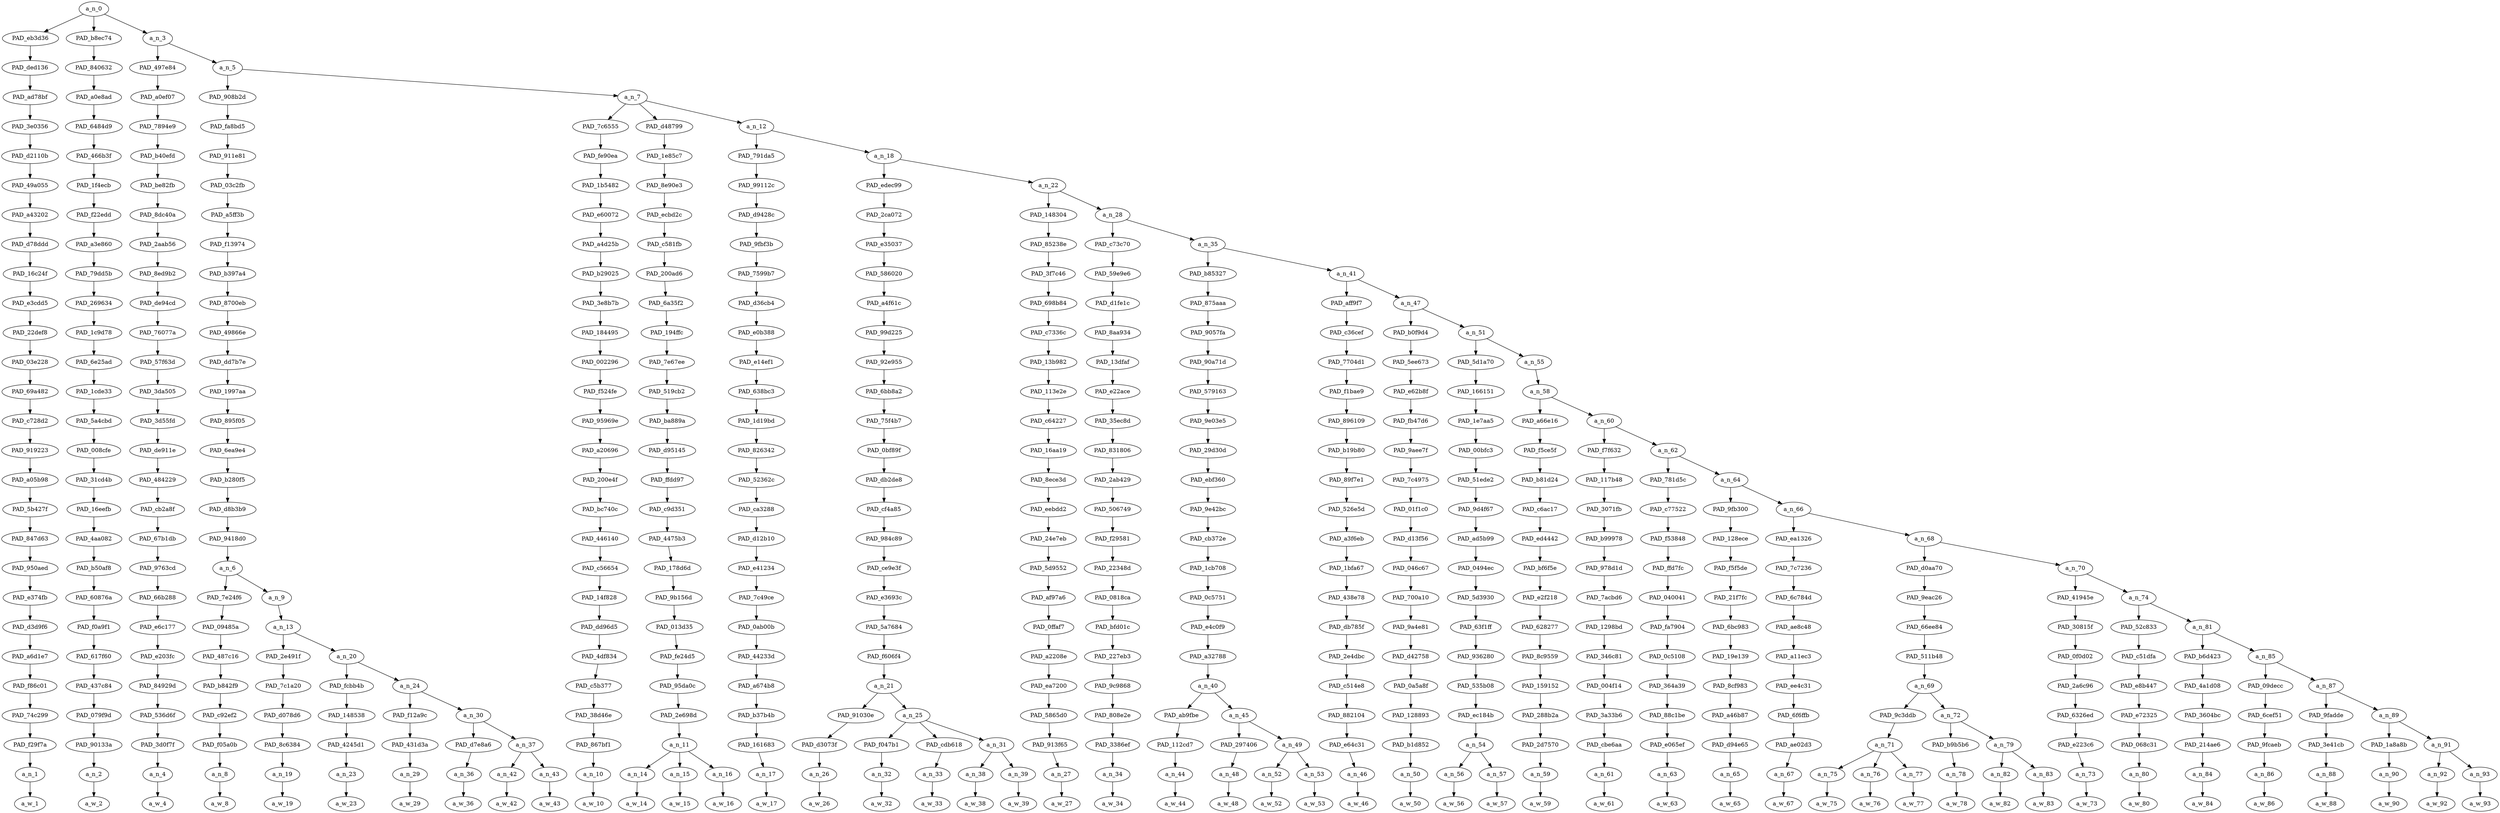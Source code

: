 strict digraph "" {
	a_n_0	[div_dir=1,
		index=0,
		level=27,
		pos="2.0780470680307457,27!",
		text_span="[0, 1, 2, 3, 4, 5, 6, 7, 8, 9, 10, 11, 12, 13, 14, 15, 16, 17, 18, 19, 20, 21, 22, 23, 24, 25, 26, 27, 28, 29, 30, 31, 32, 33, 34, \
35, 36, 37, 38, 39, 40, 41, 42, 43, 44, 45, 46, 47, 48]",
		value=0.99999998];
	PAD_eb3d36	[div_dir=1,
		index=0,
		level=26,
		pos="0.0,26!",
		text_span="[0]",
		value=0.02379622];
	a_n_0 -> PAD_eb3d36;
	PAD_b8ec74	[div_dir=-1,
		index=1,
		level=26,
		pos="1.0,26!",
		text_span="[1]",
		value=0.02960429];
	a_n_0 -> PAD_b8ec74;
	a_n_3	[div_dir=1,
		index=2,
		level=26,
		pos="5.2341412040922375,26!",
		text_span="[2, 3, 4, 5, 6, 7, 8, 9, 10, 11, 12, 13, 14, 15, 16, 17, 18, 19, 20, 21, 22, 23, 24, 25, 26, 27, 28, 29, 30, 31, 32, 33, 34, 35, \
36, 37, 38, 39, 40, 41, 42, 43, 44, 45, 46, 47, 48]",
		value=0.94659757];
	a_n_0 -> a_n_3;
	PAD_ded136	[div_dir=1,
		index=0,
		level=25,
		pos="0.0,25!",
		text_span="[0]",
		value=0.02379622];
	PAD_eb3d36 -> PAD_ded136;
	PAD_ad78bf	[div_dir=1,
		index=0,
		level=24,
		pos="0.0,24!",
		text_span="[0]",
		value=0.02379622];
	PAD_ded136 -> PAD_ad78bf;
	PAD_3e0356	[div_dir=1,
		index=0,
		level=23,
		pos="0.0,23!",
		text_span="[0]",
		value=0.02379622];
	PAD_ad78bf -> PAD_3e0356;
	PAD_d2110b	[div_dir=1,
		index=0,
		level=22,
		pos="0.0,22!",
		text_span="[0]",
		value=0.02379622];
	PAD_3e0356 -> PAD_d2110b;
	PAD_49a055	[div_dir=1,
		index=0,
		level=21,
		pos="0.0,21!",
		text_span="[0]",
		value=0.02379622];
	PAD_d2110b -> PAD_49a055;
	PAD_a43202	[div_dir=1,
		index=0,
		level=20,
		pos="0.0,20!",
		text_span="[0]",
		value=0.02379622];
	PAD_49a055 -> PAD_a43202;
	PAD_d78ddd	[div_dir=1,
		index=0,
		level=19,
		pos="0.0,19!",
		text_span="[0]",
		value=0.02379622];
	PAD_a43202 -> PAD_d78ddd;
	PAD_16c24f	[div_dir=1,
		index=0,
		level=18,
		pos="0.0,18!",
		text_span="[0]",
		value=0.02379622];
	PAD_d78ddd -> PAD_16c24f;
	PAD_e3cdd5	[div_dir=1,
		index=0,
		level=17,
		pos="0.0,17!",
		text_span="[0]",
		value=0.02379622];
	PAD_16c24f -> PAD_e3cdd5;
	PAD_22def8	[div_dir=1,
		index=0,
		level=16,
		pos="0.0,16!",
		text_span="[0]",
		value=0.02379622];
	PAD_e3cdd5 -> PAD_22def8;
	PAD_03e228	[div_dir=1,
		index=0,
		level=15,
		pos="0.0,15!",
		text_span="[0]",
		value=0.02379622];
	PAD_22def8 -> PAD_03e228;
	PAD_69a482	[div_dir=1,
		index=0,
		level=14,
		pos="0.0,14!",
		text_span="[0]",
		value=0.02379622];
	PAD_03e228 -> PAD_69a482;
	PAD_c728d2	[div_dir=1,
		index=0,
		level=13,
		pos="0.0,13!",
		text_span="[0]",
		value=0.02379622];
	PAD_69a482 -> PAD_c728d2;
	PAD_919223	[div_dir=1,
		index=0,
		level=12,
		pos="0.0,12!",
		text_span="[0]",
		value=0.02379622];
	PAD_c728d2 -> PAD_919223;
	PAD_a05b98	[div_dir=1,
		index=0,
		level=11,
		pos="0.0,11!",
		text_span="[0]",
		value=0.02379622];
	PAD_919223 -> PAD_a05b98;
	PAD_5b427f	[div_dir=1,
		index=0,
		level=10,
		pos="0.0,10!",
		text_span="[0]",
		value=0.02379622];
	PAD_a05b98 -> PAD_5b427f;
	PAD_847d63	[div_dir=1,
		index=0,
		level=9,
		pos="0.0,9!",
		text_span="[0]",
		value=0.02379622];
	PAD_5b427f -> PAD_847d63;
	PAD_950aed	[div_dir=1,
		index=0,
		level=8,
		pos="0.0,8!",
		text_span="[0]",
		value=0.02379622];
	PAD_847d63 -> PAD_950aed;
	PAD_e374fb	[div_dir=1,
		index=0,
		level=7,
		pos="0.0,7!",
		text_span="[0]",
		value=0.02379622];
	PAD_950aed -> PAD_e374fb;
	PAD_d3d9f6	[div_dir=1,
		index=0,
		level=6,
		pos="0.0,6!",
		text_span="[0]",
		value=0.02379622];
	PAD_e374fb -> PAD_d3d9f6;
	PAD_a6d1e7	[div_dir=1,
		index=0,
		level=5,
		pos="0.0,5!",
		text_span="[0]",
		value=0.02379622];
	PAD_d3d9f6 -> PAD_a6d1e7;
	PAD_f86c01	[div_dir=1,
		index=0,
		level=4,
		pos="0.0,4!",
		text_span="[0]",
		value=0.02379622];
	PAD_a6d1e7 -> PAD_f86c01;
	PAD_74c299	[div_dir=1,
		index=0,
		level=3,
		pos="0.0,3!",
		text_span="[0]",
		value=0.02379622];
	PAD_f86c01 -> PAD_74c299;
	PAD_f29f7a	[div_dir=1,
		index=0,
		level=2,
		pos="0.0,2!",
		text_span="[0]",
		value=0.02379622];
	PAD_74c299 -> PAD_f29f7a;
	a_n_1	[div_dir=1,
		index=0,
		level=1,
		pos="0.0,1!",
		text_span="[0]",
		value=0.02379622];
	PAD_f29f7a -> a_n_1;
	a_w_1	[div_dir=0,
		index=0,
		level=0,
		pos="0,0!",
		text_span="[0]",
		value="<user>"];
	a_n_1 -> a_w_1;
	PAD_840632	[div_dir=-1,
		index=1,
		level=25,
		pos="1.0,25!",
		text_span="[1]",
		value=0.02960429];
	PAD_b8ec74 -> PAD_840632;
	PAD_a0e8ad	[div_dir=-1,
		index=1,
		level=24,
		pos="1.0,24!",
		text_span="[1]",
		value=0.02960429];
	PAD_840632 -> PAD_a0e8ad;
	PAD_6484d9	[div_dir=-1,
		index=1,
		level=23,
		pos="1.0,23!",
		text_span="[1]",
		value=0.02960429];
	PAD_a0e8ad -> PAD_6484d9;
	PAD_466b3f	[div_dir=-1,
		index=1,
		level=22,
		pos="1.0,22!",
		text_span="[1]",
		value=0.02960429];
	PAD_6484d9 -> PAD_466b3f;
	PAD_1f4ecb	[div_dir=-1,
		index=1,
		level=21,
		pos="1.0,21!",
		text_span="[1]",
		value=0.02960429];
	PAD_466b3f -> PAD_1f4ecb;
	PAD_f22edd	[div_dir=-1,
		index=1,
		level=20,
		pos="1.0,20!",
		text_span="[1]",
		value=0.02960429];
	PAD_1f4ecb -> PAD_f22edd;
	PAD_a3e860	[div_dir=-1,
		index=1,
		level=19,
		pos="1.0,19!",
		text_span="[1]",
		value=0.02960429];
	PAD_f22edd -> PAD_a3e860;
	PAD_79dd5b	[div_dir=-1,
		index=1,
		level=18,
		pos="1.0,18!",
		text_span="[1]",
		value=0.02960429];
	PAD_a3e860 -> PAD_79dd5b;
	PAD_269634	[div_dir=-1,
		index=1,
		level=17,
		pos="1.0,17!",
		text_span="[1]",
		value=0.02960429];
	PAD_79dd5b -> PAD_269634;
	PAD_1c9d78	[div_dir=-1,
		index=1,
		level=16,
		pos="1.0,16!",
		text_span="[1]",
		value=0.02960429];
	PAD_269634 -> PAD_1c9d78;
	PAD_6e25ad	[div_dir=-1,
		index=1,
		level=15,
		pos="1.0,15!",
		text_span="[1]",
		value=0.02960429];
	PAD_1c9d78 -> PAD_6e25ad;
	PAD_1cde33	[div_dir=-1,
		index=1,
		level=14,
		pos="1.0,14!",
		text_span="[1]",
		value=0.02960429];
	PAD_6e25ad -> PAD_1cde33;
	PAD_5a4cbd	[div_dir=-1,
		index=1,
		level=13,
		pos="1.0,13!",
		text_span="[1]",
		value=0.02960429];
	PAD_1cde33 -> PAD_5a4cbd;
	PAD_008cfe	[div_dir=-1,
		index=1,
		level=12,
		pos="1.0,12!",
		text_span="[1]",
		value=0.02960429];
	PAD_5a4cbd -> PAD_008cfe;
	PAD_31cd4b	[div_dir=-1,
		index=1,
		level=11,
		pos="1.0,11!",
		text_span="[1]",
		value=0.02960429];
	PAD_008cfe -> PAD_31cd4b;
	PAD_16eefb	[div_dir=-1,
		index=1,
		level=10,
		pos="1.0,10!",
		text_span="[1]",
		value=0.02960429];
	PAD_31cd4b -> PAD_16eefb;
	PAD_4aa082	[div_dir=-1,
		index=1,
		level=9,
		pos="1.0,9!",
		text_span="[1]",
		value=0.02960429];
	PAD_16eefb -> PAD_4aa082;
	PAD_b50af8	[div_dir=-1,
		index=1,
		level=8,
		pos="1.0,8!",
		text_span="[1]",
		value=0.02960429];
	PAD_4aa082 -> PAD_b50af8;
	PAD_60876a	[div_dir=-1,
		index=1,
		level=7,
		pos="1.0,7!",
		text_span="[1]",
		value=0.02960429];
	PAD_b50af8 -> PAD_60876a;
	PAD_f0a9f1	[div_dir=-1,
		index=1,
		level=6,
		pos="1.0,6!",
		text_span="[1]",
		value=0.02960429];
	PAD_60876a -> PAD_f0a9f1;
	PAD_617f60	[div_dir=-1,
		index=1,
		level=5,
		pos="1.0,5!",
		text_span="[1]",
		value=0.02960429];
	PAD_f0a9f1 -> PAD_617f60;
	PAD_437c84	[div_dir=-1,
		index=1,
		level=4,
		pos="1.0,4!",
		text_span="[1]",
		value=0.02960429];
	PAD_617f60 -> PAD_437c84;
	PAD_079f9d	[div_dir=-1,
		index=1,
		level=3,
		pos="1.0,3!",
		text_span="[1]",
		value=0.02960429];
	PAD_437c84 -> PAD_079f9d;
	PAD_90133a	[div_dir=-1,
		index=1,
		level=2,
		pos="1.0,2!",
		text_span="[1]",
		value=0.02960429];
	PAD_079f9d -> PAD_90133a;
	a_n_2	[div_dir=-1,
		index=1,
		level=1,
		pos="1.0,1!",
		text_span="[1]",
		value=0.02960429];
	PAD_90133a -> a_n_2;
	a_w_2	[div_dir=0,
		index=1,
		level=0,
		pos="1,0!",
		text_span="[1]",
		value=here];
	a_n_2 -> a_w_2;
	PAD_497e84	[div_dir=-1,
		index=2,
		level=25,
		pos="2.0,25!",
		text_span="[2]",
		value=0.01447648];
	a_n_3 -> PAD_497e84;
	a_n_5	[div_dir=1,
		index=3,
		level=25,
		pos="8.468282408184475,25!",
		text_span="[3, 4, 5, 6, 7, 8, 9, 10, 11, 12, 13, 14, 15, 16, 17, 18, 19, 20, 21, 22, 23, 24, 25, 26, 27, 28, 29, 30, 31, 32, 33, 34, 35, 36, \
37, 38, 39, 40, 41, 42, 43, 44, 45, 46, 47, 48]",
		value=0.93209989];
	a_n_3 -> a_n_5;
	PAD_a0ef07	[div_dir=-1,
		index=2,
		level=24,
		pos="2.0,24!",
		text_span="[2]",
		value=0.01447648];
	PAD_497e84 -> PAD_a0ef07;
	PAD_7894e9	[div_dir=-1,
		index=2,
		level=23,
		pos="2.0,23!",
		text_span="[2]",
		value=0.01447648];
	PAD_a0ef07 -> PAD_7894e9;
	PAD_b40efd	[div_dir=-1,
		index=2,
		level=22,
		pos="2.0,22!",
		text_span="[2]",
		value=0.01447648];
	PAD_7894e9 -> PAD_b40efd;
	PAD_be82fb	[div_dir=-1,
		index=2,
		level=21,
		pos="2.0,21!",
		text_span="[2]",
		value=0.01447648];
	PAD_b40efd -> PAD_be82fb;
	PAD_8dc40a	[div_dir=-1,
		index=2,
		level=20,
		pos="2.0,20!",
		text_span="[2]",
		value=0.01447648];
	PAD_be82fb -> PAD_8dc40a;
	PAD_2aab56	[div_dir=-1,
		index=2,
		level=19,
		pos="2.0,19!",
		text_span="[2]",
		value=0.01447648];
	PAD_8dc40a -> PAD_2aab56;
	PAD_8ed9b2	[div_dir=-1,
		index=2,
		level=18,
		pos="2.0,18!",
		text_span="[2]",
		value=0.01447648];
	PAD_2aab56 -> PAD_8ed9b2;
	PAD_de94cd	[div_dir=-1,
		index=2,
		level=17,
		pos="2.0,17!",
		text_span="[2]",
		value=0.01447648];
	PAD_8ed9b2 -> PAD_de94cd;
	PAD_76077a	[div_dir=-1,
		index=2,
		level=16,
		pos="2.0,16!",
		text_span="[2]",
		value=0.01447648];
	PAD_de94cd -> PAD_76077a;
	PAD_57f63d	[div_dir=-1,
		index=2,
		level=15,
		pos="2.0,15!",
		text_span="[2]",
		value=0.01447648];
	PAD_76077a -> PAD_57f63d;
	PAD_3da505	[div_dir=-1,
		index=2,
		level=14,
		pos="2.0,14!",
		text_span="[2]",
		value=0.01447648];
	PAD_57f63d -> PAD_3da505;
	PAD_3d55fd	[div_dir=-1,
		index=2,
		level=13,
		pos="2.0,13!",
		text_span="[2]",
		value=0.01447648];
	PAD_3da505 -> PAD_3d55fd;
	PAD_de911e	[div_dir=-1,
		index=2,
		level=12,
		pos="2.0,12!",
		text_span="[2]",
		value=0.01447648];
	PAD_3d55fd -> PAD_de911e;
	PAD_484229	[div_dir=-1,
		index=2,
		level=11,
		pos="2.0,11!",
		text_span="[2]",
		value=0.01447648];
	PAD_de911e -> PAD_484229;
	PAD_cb2a8f	[div_dir=-1,
		index=2,
		level=10,
		pos="2.0,10!",
		text_span="[2]",
		value=0.01447648];
	PAD_484229 -> PAD_cb2a8f;
	PAD_67b1db	[div_dir=-1,
		index=2,
		level=9,
		pos="2.0,9!",
		text_span="[2]",
		value=0.01447648];
	PAD_cb2a8f -> PAD_67b1db;
	PAD_9763cd	[div_dir=-1,
		index=2,
		level=8,
		pos="2.0,8!",
		text_span="[2]",
		value=0.01447648];
	PAD_67b1db -> PAD_9763cd;
	PAD_66b288	[div_dir=-1,
		index=2,
		level=7,
		pos="2.0,7!",
		text_span="[2]",
		value=0.01447648];
	PAD_9763cd -> PAD_66b288;
	PAD_e6c177	[div_dir=-1,
		index=2,
		level=6,
		pos="2.0,6!",
		text_span="[2]",
		value=0.01447648];
	PAD_66b288 -> PAD_e6c177;
	PAD_e203fc	[div_dir=-1,
		index=2,
		level=5,
		pos="2.0,5!",
		text_span="[2]",
		value=0.01447648];
	PAD_e6c177 -> PAD_e203fc;
	PAD_84929d	[div_dir=-1,
		index=2,
		level=4,
		pos="2.0,4!",
		text_span="[2]",
		value=0.01447648];
	PAD_e203fc -> PAD_84929d;
	PAD_536d6f	[div_dir=-1,
		index=2,
		level=3,
		pos="2.0,3!",
		text_span="[2]",
		value=0.01447648];
	PAD_84929d -> PAD_536d6f;
	PAD_3d0f7f	[div_dir=-1,
		index=2,
		level=2,
		pos="2.0,2!",
		text_span="[2]",
		value=0.01447648];
	PAD_536d6f -> PAD_3d0f7f;
	a_n_4	[div_dir=-1,
		index=2,
		level=1,
		pos="2.0,1!",
		text_span="[2]",
		value=0.01447648];
	PAD_3d0f7f -> a_n_4;
	a_w_4	[div_dir=0,
		index=2,
		level=0,
		pos="2,0!",
		text_span="[2]",
		value=is];
	a_n_4 -> a_w_4;
	PAD_908b2d	[div_dir=1,
		index=3,
		level=24,
		pos="3.984375,24!",
		text_span="[3, 4, 5, 6, 7, 8, 9]",
		value=0.12260025];
	a_n_5 -> PAD_908b2d;
	a_n_7	[div_dir=1,
		index=4,
		level=24,
		pos="12.95218981636895,24!",
		text_span="[10, 11, 12, 13, 14, 15, 16, 17, 18, 19, 20, 21, 22, 23, 24, 25, 26, 27, 28, 29, 30, 31, 32, 33, 34, 35, 36, 37, 38, 39, 40, 41, \
42, 43, 44, 45, 46, 47, 48]",
		value=0.80947439];
	a_n_5 -> a_n_7;
	PAD_fa8bd5	[div_dir=1,
		index=3,
		level=23,
		pos="3.984375,23!",
		text_span="[3, 4, 5, 6, 7, 8, 9]",
		value=0.12260025];
	PAD_908b2d -> PAD_fa8bd5;
	PAD_911e81	[div_dir=1,
		index=3,
		level=22,
		pos="3.984375,22!",
		text_span="[3, 4, 5, 6, 7, 8, 9]",
		value=0.12260025];
	PAD_fa8bd5 -> PAD_911e81;
	PAD_03c2fb	[div_dir=1,
		index=3,
		level=21,
		pos="3.984375,21!",
		text_span="[3, 4, 5, 6, 7, 8, 9]",
		value=0.12260025];
	PAD_911e81 -> PAD_03c2fb;
	PAD_a5ff3b	[div_dir=1,
		index=3,
		level=20,
		pos="3.984375,20!",
		text_span="[3, 4, 5, 6, 7, 8, 9]",
		value=0.12260025];
	PAD_03c2fb -> PAD_a5ff3b;
	PAD_f13974	[div_dir=1,
		index=3,
		level=19,
		pos="3.984375,19!",
		text_span="[3, 4, 5, 6, 7, 8, 9]",
		value=0.12260025];
	PAD_a5ff3b -> PAD_f13974;
	PAD_b397a4	[div_dir=1,
		index=3,
		level=18,
		pos="3.984375,18!",
		text_span="[3, 4, 5, 6, 7, 8, 9]",
		value=0.12260025];
	PAD_f13974 -> PAD_b397a4;
	PAD_8700eb	[div_dir=1,
		index=3,
		level=17,
		pos="3.984375,17!",
		text_span="[3, 4, 5, 6, 7, 8, 9]",
		value=0.12260025];
	PAD_b397a4 -> PAD_8700eb;
	PAD_49866e	[div_dir=1,
		index=3,
		level=16,
		pos="3.984375,16!",
		text_span="[3, 4, 5, 6, 7, 8, 9]",
		value=0.12260025];
	PAD_8700eb -> PAD_49866e;
	PAD_dd7b7e	[div_dir=1,
		index=3,
		level=15,
		pos="3.984375,15!",
		text_span="[3, 4, 5, 6, 7, 8, 9]",
		value=0.12260025];
	PAD_49866e -> PAD_dd7b7e;
	PAD_1997aa	[div_dir=1,
		index=3,
		level=14,
		pos="3.984375,14!",
		text_span="[3, 4, 5, 6, 7, 8, 9]",
		value=0.12260025];
	PAD_dd7b7e -> PAD_1997aa;
	PAD_895f05	[div_dir=1,
		index=3,
		level=13,
		pos="3.984375,13!",
		text_span="[3, 4, 5, 6, 7, 8, 9]",
		value=0.12260025];
	PAD_1997aa -> PAD_895f05;
	PAD_6ea9e4	[div_dir=1,
		index=3,
		level=12,
		pos="3.984375,12!",
		text_span="[3, 4, 5, 6, 7, 8, 9]",
		value=0.12260025];
	PAD_895f05 -> PAD_6ea9e4;
	PAD_b280f5	[div_dir=1,
		index=3,
		level=11,
		pos="3.984375,11!",
		text_span="[3, 4, 5, 6, 7, 8, 9]",
		value=0.12260025];
	PAD_6ea9e4 -> PAD_b280f5;
	PAD_d8b3b9	[div_dir=1,
		index=3,
		level=10,
		pos="3.984375,10!",
		text_span="[3, 4, 5, 6, 7, 8, 9]",
		value=0.12260025];
	PAD_b280f5 -> PAD_d8b3b9;
	PAD_9418d0	[div_dir=1,
		index=3,
		level=9,
		pos="3.984375,9!",
		text_span="[3, 4, 5, 6, 7, 8, 9]",
		value=0.12260025];
	PAD_d8b3b9 -> PAD_9418d0;
	a_n_6	[div_dir=1,
		index=3,
		level=8,
		pos="3.984375,8!",
		text_span="[3, 4, 5, 6, 7, 8, 9]",
		value=0.12260025];
	PAD_9418d0 -> a_n_6;
	PAD_7e24f6	[div_dir=-1,
		index=3,
		level=7,
		pos="3.0,7!",
		text_span="[3]",
		value=0.01692756];
	a_n_6 -> PAD_7e24f6;
	a_n_9	[div_dir=1,
		index=4,
		level=7,
		pos="4.96875,7!",
		text_span="[4, 5, 6, 7, 8, 9]",
		value=0.10563346];
	a_n_6 -> a_n_9;
	PAD_09485a	[div_dir=-1,
		index=3,
		level=6,
		pos="3.0,6!",
		text_span="[3]",
		value=0.01692756];
	PAD_7e24f6 -> PAD_09485a;
	PAD_487c16	[div_dir=-1,
		index=3,
		level=5,
		pos="3.0,5!",
		text_span="[3]",
		value=0.01692756];
	PAD_09485a -> PAD_487c16;
	PAD_b842f9	[div_dir=-1,
		index=3,
		level=4,
		pos="3.0,4!",
		text_span="[3]",
		value=0.01692756];
	PAD_487c16 -> PAD_b842f9;
	PAD_c92ef2	[div_dir=-1,
		index=3,
		level=3,
		pos="3.0,3!",
		text_span="[3]",
		value=0.01692756];
	PAD_b842f9 -> PAD_c92ef2;
	PAD_f05a0b	[div_dir=-1,
		index=3,
		level=2,
		pos="3.0,2!",
		text_span="[3]",
		value=0.01692756];
	PAD_c92ef2 -> PAD_f05a0b;
	a_n_8	[div_dir=-1,
		index=3,
		level=1,
		pos="3.0,1!",
		text_span="[3]",
		value=0.01692756];
	PAD_f05a0b -> a_n_8;
	a_w_8	[div_dir=0,
		index=3,
		level=0,
		pos="3,0!",
		text_span="[3]",
		value=how];
	a_n_8 -> a_w_8;
	a_n_13	[div_dir=1,
		index=4,
		level=6,
		pos="4.96875,6!",
		text_span="[4, 5, 6, 7, 8, 9]",
		value=0.10552050];
	a_n_9 -> a_n_13;
	PAD_2e491f	[div_dir=-1,
		index=4,
		level=5,
		pos="4.0,5!",
		text_span="[4]",
		value=0.01078968];
	a_n_13 -> PAD_2e491f;
	a_n_20	[div_dir=1,
		index=5,
		level=5,
		pos="5.9375,5!",
		text_span="[5, 6, 7, 8, 9]",
		value=0.09461786];
	a_n_13 -> a_n_20;
	PAD_7c1a20	[div_dir=-1,
		index=4,
		level=4,
		pos="4.0,4!",
		text_span="[4]",
		value=0.01078968];
	PAD_2e491f -> PAD_7c1a20;
	PAD_d078d6	[div_dir=-1,
		index=4,
		level=3,
		pos="4.0,3!",
		text_span="[4]",
		value=0.01078968];
	PAD_7c1a20 -> PAD_d078d6;
	PAD_8c6384	[div_dir=-1,
		index=4,
		level=2,
		pos="4.0,2!",
		text_span="[4]",
		value=0.01078968];
	PAD_d078d6 -> PAD_8c6384;
	a_n_19	[div_dir=-1,
		index=4,
		level=1,
		pos="4.0,1!",
		text_span="[4]",
		value=0.01078968];
	PAD_8c6384 -> a_n_19;
	a_w_19	[div_dir=0,
		index=4,
		level=0,
		pos="4,0!",
		text_span="[4]",
		value=to];
	a_n_19 -> a_w_19;
	PAD_fcbb4b	[div_dir=1,
		index=5,
		level=4,
		pos="5.0,4!",
		text_span="[5]",
		value=0.01310804];
	a_n_20 -> PAD_fcbb4b;
	a_n_24	[div_dir=1,
		index=6,
		level=4,
		pos="6.875,4!",
		text_span="[6, 7, 8, 9]",
		value=0.08137026];
	a_n_20 -> a_n_24;
	PAD_148538	[div_dir=1,
		index=5,
		level=3,
		pos="5.0,3!",
		text_span="[5]",
		value=0.01310804];
	PAD_fcbb4b -> PAD_148538;
	PAD_4245d1	[div_dir=1,
		index=5,
		level=2,
		pos="5.0,2!",
		text_span="[5]",
		value=0.01310804];
	PAD_148538 -> PAD_4245d1;
	a_n_23	[div_dir=1,
		index=5,
		level=1,
		pos="5.0,1!",
		text_span="[5]",
		value=0.01310804];
	PAD_4245d1 -> a_n_23;
	a_w_23	[div_dir=0,
		index=5,
		level=0,
		pos="5,0!",
		text_span="[5]",
		value=end];
	a_n_23 -> a_w_23;
	PAD_f12a9c	[div_dir=1,
		index=6,
		level=3,
		pos="6.0,3!",
		text_span="[6]",
		value=0.02193572];
	a_n_24 -> PAD_f12a9c;
	a_n_30	[div_dir=1,
		index=7,
		level=3,
		pos="7.75,3!",
		text_span="[7, 8, 9]",
		value=0.05927994];
	a_n_24 -> a_n_30;
	PAD_431d3a	[div_dir=1,
		index=6,
		level=2,
		pos="6.0,2!",
		text_span="[6]",
		value=0.02193572];
	PAD_f12a9c -> PAD_431d3a;
	a_n_29	[div_dir=1,
		index=6,
		level=1,
		pos="6.0,1!",
		text_span="[6]",
		value=0.02193572];
	PAD_431d3a -> a_n_29;
	a_w_29	[div_dir=0,
		index=6,
		level=0,
		pos="6,0!",
		text_span="[6]",
		value=sanctions];
	a_n_29 -> a_w_29;
	PAD_d7e8a6	[div_dir=-1,
		index=7,
		level=2,
		pos="7.0,2!",
		text_span="[7]",
		value=0.01168510];
	a_n_30 -> PAD_d7e8a6;
	a_n_37	[div_dir=1,
		index=8,
		level=2,
		pos="8.5,2!",
		text_span="[8, 9]",
		value=0.04749172];
	a_n_30 -> a_n_37;
	a_n_36	[div_dir=-1,
		index=7,
		level=1,
		pos="7.0,1!",
		text_span="[7]",
		value=0.01168510];
	PAD_d7e8a6 -> a_n_36;
	a_w_36	[div_dir=0,
		index=7,
		level=0,
		pos="7,0!",
		text_span="[7]",
		value=on];
	a_n_36 -> a_w_36;
	a_n_42	[div_dir=1,
		index=8,
		level=1,
		pos="8.0,1!",
		text_span="[8]",
		value=0.02843203];
	a_n_37 -> a_n_42;
	a_n_43	[div_dir=1,
		index=9,
		level=1,
		pos="9.0,1!",
		text_span="[9]",
		value=0.01889945];
	a_n_37 -> a_n_43;
	a_w_42	[div_dir=0,
		index=8,
		level=0,
		pos="8,0!",
		text_span="[8]",
		value=syria];
	a_n_42 -> a_w_42;
	a_w_43	[div_dir=0,
		index=9,
		level=0,
		pos="9,0!",
		text_span="[9]",
		value="<number>"];
	a_n_43 -> a_w_43;
	PAD_7c6555	[div_dir=-1,
		index=4,
		level=23,
		pos="10.0,23!",
		text_span="[10]",
		value=0.02039841];
	a_n_7 -> PAD_7c6555;
	PAD_d48799	[div_dir=1,
		index=5,
		level=23,
		pos="12.0,23!",
		text_span="[11, 12, 13]",
		value=0.09815464];
	a_n_7 -> PAD_d48799;
	a_n_12	[div_dir=1,
		index=6,
		level=23,
		pos="16.85656944910685,23!",
		text_span="[14, 15, 16, 17, 18, 19, 20, 21, 22, 23, 24, 25, 26, 27, 28, 29, 30, 31, 32, 33, 34, 35, 36, 37, 38, 39, 40, 41, 42, 43, 44, 45, \
46, 47, 48]",
		value=0.69090944];
	a_n_7 -> a_n_12;
	PAD_fe90ea	[div_dir=-1,
		index=4,
		level=22,
		pos="10.0,22!",
		text_span="[10]",
		value=0.02039841];
	PAD_7c6555 -> PAD_fe90ea;
	PAD_1b5482	[div_dir=-1,
		index=4,
		level=21,
		pos="10.0,21!",
		text_span="[10]",
		value=0.02039841];
	PAD_fe90ea -> PAD_1b5482;
	PAD_e60072	[div_dir=-1,
		index=4,
		level=20,
		pos="10.0,20!",
		text_span="[10]",
		value=0.02039841];
	PAD_1b5482 -> PAD_e60072;
	PAD_a4d25b	[div_dir=-1,
		index=4,
		level=19,
		pos="10.0,19!",
		text_span="[10]",
		value=0.02039841];
	PAD_e60072 -> PAD_a4d25b;
	PAD_b29025	[div_dir=-1,
		index=4,
		level=18,
		pos="10.0,18!",
		text_span="[10]",
		value=0.02039841];
	PAD_a4d25b -> PAD_b29025;
	PAD_3e8b7b	[div_dir=-1,
		index=4,
		level=17,
		pos="10.0,17!",
		text_span="[10]",
		value=0.02039841];
	PAD_b29025 -> PAD_3e8b7b;
	PAD_184495	[div_dir=-1,
		index=4,
		level=16,
		pos="10.0,16!",
		text_span="[10]",
		value=0.02039841];
	PAD_3e8b7b -> PAD_184495;
	PAD_002296	[div_dir=-1,
		index=4,
		level=15,
		pos="10.0,15!",
		text_span="[10]",
		value=0.02039841];
	PAD_184495 -> PAD_002296;
	PAD_f524fe	[div_dir=-1,
		index=4,
		level=14,
		pos="10.0,14!",
		text_span="[10]",
		value=0.02039841];
	PAD_002296 -> PAD_f524fe;
	PAD_95969e	[div_dir=-1,
		index=4,
		level=13,
		pos="10.0,13!",
		text_span="[10]",
		value=0.02039841];
	PAD_f524fe -> PAD_95969e;
	PAD_a20696	[div_dir=-1,
		index=4,
		level=12,
		pos="10.0,12!",
		text_span="[10]",
		value=0.02039841];
	PAD_95969e -> PAD_a20696;
	PAD_200e4f	[div_dir=-1,
		index=4,
		level=11,
		pos="10.0,11!",
		text_span="[10]",
		value=0.02039841];
	PAD_a20696 -> PAD_200e4f;
	PAD_bc740c	[div_dir=-1,
		index=4,
		level=10,
		pos="10.0,10!",
		text_span="[10]",
		value=0.02039841];
	PAD_200e4f -> PAD_bc740c;
	PAD_446140	[div_dir=-1,
		index=4,
		level=9,
		pos="10.0,9!",
		text_span="[10]",
		value=0.02039841];
	PAD_bc740c -> PAD_446140;
	PAD_c56654	[div_dir=-1,
		index=4,
		level=8,
		pos="10.0,8!",
		text_span="[10]",
		value=0.02039841];
	PAD_446140 -> PAD_c56654;
	PAD_14f828	[div_dir=-1,
		index=5,
		level=7,
		pos="10.0,7!",
		text_span="[10]",
		value=0.02039841];
	PAD_c56654 -> PAD_14f828;
	PAD_dd96d5	[div_dir=-1,
		index=5,
		level=6,
		pos="10.0,6!",
		text_span="[10]",
		value=0.02039841];
	PAD_14f828 -> PAD_dd96d5;
	PAD_4df834	[div_dir=-1,
		index=6,
		level=5,
		pos="10.0,5!",
		text_span="[10]",
		value=0.02039841];
	PAD_dd96d5 -> PAD_4df834;
	PAD_c5b377	[div_dir=-1,
		index=7,
		level=4,
		pos="10.0,4!",
		text_span="[10]",
		value=0.02039841];
	PAD_4df834 -> PAD_c5b377;
	PAD_38d46e	[div_dir=-1,
		index=8,
		level=3,
		pos="10.0,3!",
		text_span="[10]",
		value=0.02039841];
	PAD_c5b377 -> PAD_38d46e;
	PAD_867bf1	[div_dir=-1,
		index=9,
		level=2,
		pos="10.0,2!",
		text_span="[10]",
		value=0.02039841];
	PAD_38d46e -> PAD_867bf1;
	a_n_10	[div_dir=-1,
		index=10,
		level=1,
		pos="10.0,1!",
		text_span="[10]",
		value=0.02039841];
	PAD_867bf1 -> a_n_10;
	a_w_10	[div_dir=0,
		index=10,
		level=0,
		pos="10,0!",
		text_span="[10]",
		value=expose];
	a_n_10 -> a_w_10;
	PAD_1e85c7	[div_dir=1,
		index=5,
		level=22,
		pos="12.0,22!",
		text_span="[11, 12, 13]",
		value=0.09815464];
	PAD_d48799 -> PAD_1e85c7;
	PAD_8e90e3	[div_dir=1,
		index=5,
		level=21,
		pos="12.0,21!",
		text_span="[11, 12, 13]",
		value=0.09815464];
	PAD_1e85c7 -> PAD_8e90e3;
	PAD_ecbd2c	[div_dir=1,
		index=5,
		level=20,
		pos="12.0,20!",
		text_span="[11, 12, 13]",
		value=0.09815464];
	PAD_8e90e3 -> PAD_ecbd2c;
	PAD_c581fb	[div_dir=1,
		index=5,
		level=19,
		pos="12.0,19!",
		text_span="[11, 12, 13]",
		value=0.09815464];
	PAD_ecbd2c -> PAD_c581fb;
	PAD_200ad6	[div_dir=1,
		index=5,
		level=18,
		pos="12.0,18!",
		text_span="[11, 12, 13]",
		value=0.09815464];
	PAD_c581fb -> PAD_200ad6;
	PAD_6a35f2	[div_dir=1,
		index=5,
		level=17,
		pos="12.0,17!",
		text_span="[11, 12, 13]",
		value=0.09815464];
	PAD_200ad6 -> PAD_6a35f2;
	PAD_194ffc	[div_dir=1,
		index=5,
		level=16,
		pos="12.0,16!",
		text_span="[11, 12, 13]",
		value=0.09815464];
	PAD_6a35f2 -> PAD_194ffc;
	PAD_7e67ee	[div_dir=1,
		index=5,
		level=15,
		pos="12.0,15!",
		text_span="[11, 12, 13]",
		value=0.09815464];
	PAD_194ffc -> PAD_7e67ee;
	PAD_519cb2	[div_dir=1,
		index=5,
		level=14,
		pos="12.0,14!",
		text_span="[11, 12, 13]",
		value=0.09815464];
	PAD_7e67ee -> PAD_519cb2;
	PAD_ba889a	[div_dir=1,
		index=5,
		level=13,
		pos="12.0,13!",
		text_span="[11, 12, 13]",
		value=0.09815464];
	PAD_519cb2 -> PAD_ba889a;
	PAD_d95145	[div_dir=1,
		index=5,
		level=12,
		pos="12.0,12!",
		text_span="[11, 12, 13]",
		value=0.09815464];
	PAD_ba889a -> PAD_d95145;
	PAD_ffdd97	[div_dir=1,
		index=5,
		level=11,
		pos="12.0,11!",
		text_span="[11, 12, 13]",
		value=0.09815464];
	PAD_d95145 -> PAD_ffdd97;
	PAD_c9d351	[div_dir=1,
		index=5,
		level=10,
		pos="12.0,10!",
		text_span="[11, 12, 13]",
		value=0.09815464];
	PAD_ffdd97 -> PAD_c9d351;
	PAD_4475b3	[div_dir=1,
		index=5,
		level=9,
		pos="12.0,9!",
		text_span="[11, 12, 13]",
		value=0.09815464];
	PAD_c9d351 -> PAD_4475b3;
	PAD_178d6d	[div_dir=1,
		index=5,
		level=8,
		pos="12.0,8!",
		text_span="[11, 12, 13]",
		value=0.09815464];
	PAD_4475b3 -> PAD_178d6d;
	PAD_9b156d	[div_dir=1,
		index=6,
		level=7,
		pos="12.0,7!",
		text_span="[11, 12, 13]",
		value=0.09815464];
	PAD_178d6d -> PAD_9b156d;
	PAD_013d35	[div_dir=1,
		index=6,
		level=6,
		pos="12.0,6!",
		text_span="[11, 12, 13]",
		value=0.09815464];
	PAD_9b156d -> PAD_013d35;
	PAD_fe24d5	[div_dir=1,
		index=7,
		level=5,
		pos="12.0,5!",
		text_span="[11, 12, 13]",
		value=0.09815464];
	PAD_013d35 -> PAD_fe24d5;
	PAD_95da0c	[div_dir=1,
		index=8,
		level=4,
		pos="12.0,4!",
		text_span="[11, 12, 13]",
		value=0.09815464];
	PAD_fe24d5 -> PAD_95da0c;
	PAD_2e698d	[div_dir=1,
		index=9,
		level=3,
		pos="12.0,3!",
		text_span="[11, 12, 13]",
		value=0.09815464];
	PAD_95da0c -> PAD_2e698d;
	a_n_11	[div_dir=1,
		index=10,
		level=2,
		pos="12.0,2!",
		text_span="[11, 12, 13]",
		value=0.09815464];
	PAD_2e698d -> a_n_11;
	a_n_14	[div_dir=-1,
		index=11,
		level=1,
		pos="11.0,1!",
		text_span="[11]",
		value=0.01630728];
	a_n_11 -> a_n_14;
	a_n_15	[div_dir=1,
		index=12,
		level=1,
		pos="12.0,1!",
		text_span="[12]",
		value=0.03663674];
	a_n_11 -> a_n_15;
	a_n_16	[div_dir=-1,
		index=13,
		level=1,
		pos="13.0,1!",
		text_span="[13]",
		value=0.04517720];
	a_n_11 -> a_n_16;
	a_w_14	[div_dir=0,
		index=11,
		level=0,
		pos="11,0!",
		text_span="[11]",
		value=the];
	a_n_14 -> a_w_14;
	a_w_15	[div_dir=0,
		index=12,
		level=0,
		pos="12,0!",
		text_span="[12]",
		value=white];
	a_n_15 -> a_w_15;
	a_w_16	[div_dir=0,
		index=13,
		level=0,
		pos="13,0!",
		text_span="[13]",
		value=helmets];
	a_n_16 -> a_w_16;
	PAD_791da5	[div_dir=1,
		index=6,
		level=22,
		pos="14.0,22!",
		text_span="[14]",
		value=0.02022358];
	a_n_12 -> PAD_791da5;
	a_n_18	[div_dir=1,
		index=7,
		level=22,
		pos="19.713138898213703,22!",
		text_span="[15, 16, 17, 18, 19, 20, 21, 22, 23, 24, 25, 26, 27, 28, 29, 30, 31, 32, 33, 34, 35, 36, 37, 38, 39, 40, 41, 42, 43, 44, 45, 46, \
47, 48]",
		value=0.67067585];
	a_n_12 -> a_n_18;
	PAD_99112c	[div_dir=1,
		index=6,
		level=21,
		pos="14.0,21!",
		text_span="[14]",
		value=0.02022358];
	PAD_791da5 -> PAD_99112c;
	PAD_d9428c	[div_dir=1,
		index=6,
		level=20,
		pos="14.0,20!",
		text_span="[14]",
		value=0.02022358];
	PAD_99112c -> PAD_d9428c;
	PAD_9fbf3b	[div_dir=1,
		index=6,
		level=19,
		pos="14.0,19!",
		text_span="[14]",
		value=0.02022358];
	PAD_d9428c -> PAD_9fbf3b;
	PAD_7599b7	[div_dir=1,
		index=6,
		level=18,
		pos="14.0,18!",
		text_span="[14]",
		value=0.02022358];
	PAD_9fbf3b -> PAD_7599b7;
	PAD_d36cb4	[div_dir=1,
		index=6,
		level=17,
		pos="14.0,17!",
		text_span="[14]",
		value=0.02022358];
	PAD_7599b7 -> PAD_d36cb4;
	PAD_e0b388	[div_dir=1,
		index=6,
		level=16,
		pos="14.0,16!",
		text_span="[14]",
		value=0.02022358];
	PAD_d36cb4 -> PAD_e0b388;
	PAD_e14ef1	[div_dir=1,
		index=6,
		level=15,
		pos="14.0,15!",
		text_span="[14]",
		value=0.02022358];
	PAD_e0b388 -> PAD_e14ef1;
	PAD_638bc3	[div_dir=1,
		index=6,
		level=14,
		pos="14.0,14!",
		text_span="[14]",
		value=0.02022358];
	PAD_e14ef1 -> PAD_638bc3;
	PAD_1d19bd	[div_dir=1,
		index=6,
		level=13,
		pos="14.0,13!",
		text_span="[14]",
		value=0.02022358];
	PAD_638bc3 -> PAD_1d19bd;
	PAD_826342	[div_dir=1,
		index=6,
		level=12,
		pos="14.0,12!",
		text_span="[14]",
		value=0.02022358];
	PAD_1d19bd -> PAD_826342;
	PAD_52362c	[div_dir=1,
		index=6,
		level=11,
		pos="14.0,11!",
		text_span="[14]",
		value=0.02022358];
	PAD_826342 -> PAD_52362c;
	PAD_ca3288	[div_dir=1,
		index=6,
		level=10,
		pos="14.0,10!",
		text_span="[14]",
		value=0.02022358];
	PAD_52362c -> PAD_ca3288;
	PAD_d12b10	[div_dir=1,
		index=6,
		level=9,
		pos="14.0,9!",
		text_span="[14]",
		value=0.02022358];
	PAD_ca3288 -> PAD_d12b10;
	PAD_e41234	[div_dir=1,
		index=6,
		level=8,
		pos="14.0,8!",
		text_span="[14]",
		value=0.02022358];
	PAD_d12b10 -> PAD_e41234;
	PAD_7c49ce	[div_dir=1,
		index=7,
		level=7,
		pos="14.0,7!",
		text_span="[14]",
		value=0.02022358];
	PAD_e41234 -> PAD_7c49ce;
	PAD_0ab00b	[div_dir=1,
		index=7,
		level=6,
		pos="14.0,6!",
		text_span="[14]",
		value=0.02022358];
	PAD_7c49ce -> PAD_0ab00b;
	PAD_44233d	[div_dir=1,
		index=8,
		level=5,
		pos="14.0,5!",
		text_span="[14]",
		value=0.02022358];
	PAD_0ab00b -> PAD_44233d;
	PAD_a674b8	[div_dir=1,
		index=9,
		level=4,
		pos="14.0,4!",
		text_span="[14]",
		value=0.02022358];
	PAD_44233d -> PAD_a674b8;
	PAD_b37b4b	[div_dir=1,
		index=10,
		level=3,
		pos="14.0,3!",
		text_span="[14]",
		value=0.02022358];
	PAD_a674b8 -> PAD_b37b4b;
	PAD_161683	[div_dir=1,
		index=11,
		level=2,
		pos="14.0,2!",
		text_span="[14]",
		value=0.02022358];
	PAD_b37b4b -> PAD_161683;
	a_n_17	[div_dir=1,
		index=14,
		level=1,
		pos="14.0,1!",
		text_span="[14]",
		value=0.02022358];
	PAD_161683 -> a_n_17;
	a_w_17	[div_dir=0,
		index=14,
		level=0,
		pos="14,0!",
		text_span="[14]",
		value=via];
	a_n_17 -> a_w_17;
	PAD_edec99	[div_dir=1,
		index=7,
		level=21,
		pos="17.916666666666664,21!",
		text_span="[15, 16, 17, 18, 19]",
		value=0.09180199];
	a_n_18 -> PAD_edec99;
	a_n_22	[div_dir=1,
		index=8,
		level=21,
		pos="21.509611129760742,21!",
		text_span="[20, 21, 22, 23, 24, 25, 26, 27, 28, 29, 30, 31, 32, 33, 34, 35, 36, 37, 38, 39, 40, 41, 42, 43, 44, 45, 46, 47, 48]",
		value=0.57886462];
	a_n_18 -> a_n_22;
	PAD_2ca072	[div_dir=1,
		index=7,
		level=20,
		pos="17.916666666666664,20!",
		text_span="[15, 16, 17, 18, 19]",
		value=0.09180199];
	PAD_edec99 -> PAD_2ca072;
	PAD_e35037	[div_dir=1,
		index=7,
		level=19,
		pos="17.916666666666664,19!",
		text_span="[15, 16, 17, 18, 19]",
		value=0.09180199];
	PAD_2ca072 -> PAD_e35037;
	PAD_586020	[div_dir=1,
		index=7,
		level=18,
		pos="17.916666666666664,18!",
		text_span="[15, 16, 17, 18, 19]",
		value=0.09180199];
	PAD_e35037 -> PAD_586020;
	PAD_a4f61c	[div_dir=1,
		index=7,
		level=17,
		pos="17.916666666666664,17!",
		text_span="[15, 16, 17, 18, 19]",
		value=0.09180199];
	PAD_586020 -> PAD_a4f61c;
	PAD_99d225	[div_dir=1,
		index=7,
		level=16,
		pos="17.916666666666664,16!",
		text_span="[15, 16, 17, 18, 19]",
		value=0.09180199];
	PAD_a4f61c -> PAD_99d225;
	PAD_92e955	[div_dir=1,
		index=7,
		level=15,
		pos="17.916666666666664,15!",
		text_span="[15, 16, 17, 18, 19]",
		value=0.09180199];
	PAD_99d225 -> PAD_92e955;
	PAD_6bb8a2	[div_dir=1,
		index=7,
		level=14,
		pos="17.916666666666664,14!",
		text_span="[15, 16, 17, 18, 19]",
		value=0.09180199];
	PAD_92e955 -> PAD_6bb8a2;
	PAD_75f4b7	[div_dir=1,
		index=7,
		level=13,
		pos="17.916666666666664,13!",
		text_span="[15, 16, 17, 18, 19]",
		value=0.09180199];
	PAD_6bb8a2 -> PAD_75f4b7;
	PAD_0bf89f	[div_dir=1,
		index=7,
		level=12,
		pos="17.916666666666664,12!",
		text_span="[15, 16, 17, 18, 19]",
		value=0.09180199];
	PAD_75f4b7 -> PAD_0bf89f;
	PAD_db2de8	[div_dir=1,
		index=7,
		level=11,
		pos="17.916666666666664,11!",
		text_span="[15, 16, 17, 18, 19]",
		value=0.09180199];
	PAD_0bf89f -> PAD_db2de8;
	PAD_cf4a85	[div_dir=1,
		index=7,
		level=10,
		pos="17.916666666666664,10!",
		text_span="[15, 16, 17, 18, 19]",
		value=0.09180199];
	PAD_db2de8 -> PAD_cf4a85;
	PAD_984c89	[div_dir=1,
		index=7,
		level=9,
		pos="17.916666666666664,9!",
		text_span="[15, 16, 17, 18, 19]",
		value=0.09180199];
	PAD_cf4a85 -> PAD_984c89;
	PAD_ce9e3f	[div_dir=1,
		index=7,
		level=8,
		pos="17.916666666666664,8!",
		text_span="[15, 16, 17, 18, 19]",
		value=0.09180199];
	PAD_984c89 -> PAD_ce9e3f;
	PAD_e3693c	[div_dir=1,
		index=8,
		level=7,
		pos="17.916666666666664,7!",
		text_span="[15, 16, 17, 18, 19]",
		value=0.09180199];
	PAD_ce9e3f -> PAD_e3693c;
	PAD_5a7684	[div_dir=1,
		index=8,
		level=6,
		pos="17.916666666666664,6!",
		text_span="[15, 16, 17, 18, 19]",
		value=0.09180199];
	PAD_e3693c -> PAD_5a7684;
	PAD_f606f4	[div_dir=1,
		index=9,
		level=5,
		pos="17.916666666666664,5!",
		text_span="[15, 16, 17, 18, 19]",
		value=0.09180199];
	PAD_5a7684 -> PAD_f606f4;
	a_n_21	[div_dir=1,
		index=10,
		level=4,
		pos="17.916666666666664,4!",
		text_span="[15, 16, 17, 18, 19]",
		value=0.09180199];
	PAD_f606f4 -> a_n_21;
	PAD_91030e	[div_dir=1,
		index=12,
		level=3,
		pos="19.0,3!",
		text_span="[19]",
		value=0.01720985];
	a_n_21 -> PAD_91030e;
	a_n_25	[div_dir=-1,
		index=11,
		level=3,
		pos="16.833333333333332,3!",
		text_span="[15, 16, 17, 18]",
		value=0.07458869];
	a_n_21 -> a_n_25;
	PAD_d3073f	[div_dir=1,
		index=15,
		level=2,
		pos="19.0,2!",
		text_span="[19]",
		value=0.01720985];
	PAD_91030e -> PAD_d3073f;
	a_n_26	[div_dir=1,
		index=19,
		level=1,
		pos="19.0,1!",
		text_span="[19]",
		value=0.01720985];
	PAD_d3073f -> a_n_26;
	a_w_26	[div_dir=0,
		index=19,
		level=0,
		pos="19,0!",
		text_span="[19]",
		value="<number>1"];
	a_n_26 -> a_w_26;
	PAD_f047b1	[div_dir=-1,
		index=13,
		level=2,
		pos="17.0,2!",
		text_span="[17]",
		value=0.02250240];
	a_n_25 -> PAD_f047b1;
	PAD_cdb618	[div_dir=1,
		index=14,
		level=2,
		pos="18.0,2!",
		text_span="[18]",
		value=0.01579071];
	a_n_25 -> PAD_cdb618;
	a_n_31	[div_dir=-1,
		index=12,
		level=2,
		pos="15.5,2!",
		text_span="[15, 16]",
		value=0.03629313];
	a_n_25 -> a_n_31;
	a_n_32	[div_dir=-1,
		index=17,
		level=1,
		pos="17.0,1!",
		text_span="[17]",
		value=0.02250240];
	PAD_f047b1 -> a_n_32;
	a_w_32	[div_dir=0,
		index=17,
		level=0,
		pos="17,0!",
		text_span="[17]",
		value=senate];
	a_n_32 -> a_w_32;
	a_n_33	[div_dir=1,
		index=18,
		level=1,
		pos="18.0,1!",
		text_span="[18]",
		value=0.01579071];
	PAD_cdb618 -> a_n_33;
	a_w_33	[div_dir=0,
		index=18,
		level=0,
		pos="18,0!",
		text_span="[18]",
		value=committee1];
	a_n_33 -> a_w_33;
	a_n_38	[div_dir=-1,
		index=15,
		level=1,
		pos="15.0,1!",
		text_span="[15]",
		value=0.01755014];
	a_n_31 -> a_n_38;
	a_n_39	[div_dir=-1,
		index=16,
		level=1,
		pos="16.0,1!",
		text_span="[16]",
		value=0.01871961];
	a_n_31 -> a_n_39;
	a_w_38	[div_dir=0,
		index=15,
		level=0,
		pos="15,0!",
		text_span="[15]",
		value=select];
	a_n_38 -> a_w_38;
	a_w_39	[div_dir=0,
		index=16,
		level=0,
		pos="16,0!",
		text_span="[16]",
		value=committee];
	a_n_39 -> a_w_39;
	PAD_148304	[div_dir=-1,
		index=8,
		level=20,
		pos="20.0,20!",
		text_span="[20]",
		value=0.01472222];
	a_n_22 -> PAD_148304;
	a_n_28	[div_dir=1,
		index=9,
		level=20,
		pos="23.019222259521484,20!",
		text_span="[21, 22, 23, 24, 25, 26, 27, 28, 29, 30, 31, 32, 33, 34, 35, 36, 37, 38, 39, 40, 41, 42, 43, 44, 45, 46, 47, 48]",
		value=0.56413384];
	a_n_22 -> a_n_28;
	PAD_85238e	[div_dir=-1,
		index=8,
		level=19,
		pos="20.0,19!",
		text_span="[20]",
		value=0.01472222];
	PAD_148304 -> PAD_85238e;
	PAD_3f7c46	[div_dir=-1,
		index=8,
		level=18,
		pos="20.0,18!",
		text_span="[20]",
		value=0.01472222];
	PAD_85238e -> PAD_3f7c46;
	PAD_698b84	[div_dir=-1,
		index=8,
		level=17,
		pos="20.0,17!",
		text_span="[20]",
		value=0.01472222];
	PAD_3f7c46 -> PAD_698b84;
	PAD_c7336c	[div_dir=-1,
		index=8,
		level=16,
		pos="20.0,16!",
		text_span="[20]",
		value=0.01472222];
	PAD_698b84 -> PAD_c7336c;
	PAD_13b982	[div_dir=-1,
		index=8,
		level=15,
		pos="20.0,15!",
		text_span="[20]",
		value=0.01472222];
	PAD_c7336c -> PAD_13b982;
	PAD_113e2e	[div_dir=-1,
		index=8,
		level=14,
		pos="20.0,14!",
		text_span="[20]",
		value=0.01472222];
	PAD_13b982 -> PAD_113e2e;
	PAD_c64227	[div_dir=-1,
		index=8,
		level=13,
		pos="20.0,13!",
		text_span="[20]",
		value=0.01472222];
	PAD_113e2e -> PAD_c64227;
	PAD_16aa19	[div_dir=-1,
		index=8,
		level=12,
		pos="20.0,12!",
		text_span="[20]",
		value=0.01472222];
	PAD_c64227 -> PAD_16aa19;
	PAD_8ece3d	[div_dir=-1,
		index=8,
		level=11,
		pos="20.0,11!",
		text_span="[20]",
		value=0.01472222];
	PAD_16aa19 -> PAD_8ece3d;
	PAD_eebdd2	[div_dir=-1,
		index=8,
		level=10,
		pos="20.0,10!",
		text_span="[20]",
		value=0.01472222];
	PAD_8ece3d -> PAD_eebdd2;
	PAD_24e7eb	[div_dir=-1,
		index=8,
		level=9,
		pos="20.0,9!",
		text_span="[20]",
		value=0.01472222];
	PAD_eebdd2 -> PAD_24e7eb;
	PAD_5d9552	[div_dir=-1,
		index=8,
		level=8,
		pos="20.0,8!",
		text_span="[20]",
		value=0.01472222];
	PAD_24e7eb -> PAD_5d9552;
	PAD_af97a6	[div_dir=-1,
		index=9,
		level=7,
		pos="20.0,7!",
		text_span="[20]",
		value=0.01472222];
	PAD_5d9552 -> PAD_af97a6;
	PAD_0ffaf7	[div_dir=-1,
		index=9,
		level=6,
		pos="20.0,6!",
		text_span="[20]",
		value=0.01472222];
	PAD_af97a6 -> PAD_0ffaf7;
	PAD_a2208e	[div_dir=-1,
		index=10,
		level=5,
		pos="20.0,5!",
		text_span="[20]",
		value=0.01472222];
	PAD_0ffaf7 -> PAD_a2208e;
	PAD_ea7200	[div_dir=-1,
		index=11,
		level=4,
		pos="20.0,4!",
		text_span="[20]",
		value=0.01472222];
	PAD_a2208e -> PAD_ea7200;
	PAD_5865d0	[div_dir=-1,
		index=13,
		level=3,
		pos="20.0,3!",
		text_span="[20]",
		value=0.01472222];
	PAD_ea7200 -> PAD_5865d0;
	PAD_913f65	[div_dir=-1,
		index=16,
		level=2,
		pos="20.0,2!",
		text_span="[20]",
		value=0.01472222];
	PAD_5865d0 -> PAD_913f65;
	a_n_27	[div_dir=-1,
		index=20,
		level=1,
		pos="20.0,1!",
		text_span="[20]",
		value=0.01472222];
	PAD_913f65 -> a_n_27;
	a_w_27	[div_dir=0,
		index=20,
		level=0,
		pos="20,0!",
		text_span="[20]",
		value=show];
	a_n_27 -> a_w_27;
	PAD_c73c70	[div_dir=-1,
		index=9,
		level=19,
		pos="21.0,19!",
		text_span="[21]",
		value=0.01436137];
	a_n_28 -> PAD_c73c70;
	a_n_35	[div_dir=1,
		index=10,
		level=19,
		pos="25.03844451904297,19!",
		text_span="[22, 23, 24, 25, 26, 27, 28, 29, 30, 31, 32, 33, 34, 35, 36, 37, 38, 39, 40, 41, 42, 43, 44, 45, 46, 47, 48]",
		value=0.54975957];
	a_n_28 -> a_n_35;
	PAD_59e9e6	[div_dir=-1,
		index=9,
		level=18,
		pos="21.0,18!",
		text_span="[21]",
		value=0.01436137];
	PAD_c73c70 -> PAD_59e9e6;
	PAD_d1fe1c	[div_dir=-1,
		index=9,
		level=17,
		pos="21.0,17!",
		text_span="[21]",
		value=0.01436137];
	PAD_59e9e6 -> PAD_d1fe1c;
	PAD_8aa934	[div_dir=-1,
		index=9,
		level=16,
		pos="21.0,16!",
		text_span="[21]",
		value=0.01436137];
	PAD_d1fe1c -> PAD_8aa934;
	PAD_13dfaf	[div_dir=-1,
		index=9,
		level=15,
		pos="21.0,15!",
		text_span="[21]",
		value=0.01436137];
	PAD_8aa934 -> PAD_13dfaf;
	PAD_e22ace	[div_dir=-1,
		index=9,
		level=14,
		pos="21.0,14!",
		text_span="[21]",
		value=0.01436137];
	PAD_13dfaf -> PAD_e22ace;
	PAD_35ec8d	[div_dir=-1,
		index=9,
		level=13,
		pos="21.0,13!",
		text_span="[21]",
		value=0.01436137];
	PAD_e22ace -> PAD_35ec8d;
	PAD_831806	[div_dir=-1,
		index=9,
		level=12,
		pos="21.0,12!",
		text_span="[21]",
		value=0.01436137];
	PAD_35ec8d -> PAD_831806;
	PAD_2ab429	[div_dir=-1,
		index=9,
		level=11,
		pos="21.0,11!",
		text_span="[21]",
		value=0.01436137];
	PAD_831806 -> PAD_2ab429;
	PAD_506749	[div_dir=-1,
		index=9,
		level=10,
		pos="21.0,10!",
		text_span="[21]",
		value=0.01436137];
	PAD_2ab429 -> PAD_506749;
	PAD_f29581	[div_dir=-1,
		index=9,
		level=9,
		pos="21.0,9!",
		text_span="[21]",
		value=0.01436137];
	PAD_506749 -> PAD_f29581;
	PAD_22348d	[div_dir=-1,
		index=9,
		level=8,
		pos="21.0,8!",
		text_span="[21]",
		value=0.01436137];
	PAD_f29581 -> PAD_22348d;
	PAD_0818ca	[div_dir=-1,
		index=10,
		level=7,
		pos="21.0,7!",
		text_span="[21]",
		value=0.01436137];
	PAD_22348d -> PAD_0818ca;
	PAD_bfd01c	[div_dir=-1,
		index=10,
		level=6,
		pos="21.0,6!",
		text_span="[21]",
		value=0.01436137];
	PAD_0818ca -> PAD_bfd01c;
	PAD_227eb3	[div_dir=-1,
		index=11,
		level=5,
		pos="21.0,5!",
		text_span="[21]",
		value=0.01436137];
	PAD_bfd01c -> PAD_227eb3;
	PAD_9c9868	[div_dir=-1,
		index=12,
		level=4,
		pos="21.0,4!",
		text_span="[21]",
		value=0.01436137];
	PAD_227eb3 -> PAD_9c9868;
	PAD_808e2e	[div_dir=-1,
		index=14,
		level=3,
		pos="21.0,3!",
		text_span="[21]",
		value=0.01436137];
	PAD_9c9868 -> PAD_808e2e;
	PAD_3386ef	[div_dir=-1,
		index=17,
		level=2,
		pos="21.0,2!",
		text_span="[21]",
		value=0.01436137];
	PAD_808e2e -> PAD_3386ef;
	a_n_34	[div_dir=-1,
		index=21,
		level=1,
		pos="21.0,1!",
		text_span="[21]",
		value=0.01436137];
	PAD_3386ef -> a_n_34;
	a_w_34	[div_dir=0,
		index=21,
		level=0,
		pos="21,0!",
		text_span="[21]",
		value=how1];
	a_n_34 -> a_w_34;
	PAD_b85327	[div_dir=1,
		index=10,
		level=18,
		pos="22.875,18!",
		text_span="[22, 23, 24, 25]",
		value=0.07861075];
	a_n_35 -> PAD_b85327;
	a_n_41	[div_dir=-1,
		index=11,
		level=18,
		pos="27.201889038085938,18!",
		text_span="[26, 27, 28, 29, 30, 31, 32, 33, 34, 35, 36, 37, 38, 39, 40, 41, 42, 43, 44, 45, 46, 47, 48]",
		value=0.47110891];
	a_n_35 -> a_n_41;
	PAD_875aaa	[div_dir=1,
		index=10,
		level=17,
		pos="22.875,17!",
		text_span="[22, 23, 24, 25]",
		value=0.07861075];
	PAD_b85327 -> PAD_875aaa;
	PAD_9057fa	[div_dir=1,
		index=10,
		level=16,
		pos="22.875,16!",
		text_span="[22, 23, 24, 25]",
		value=0.07861075];
	PAD_875aaa -> PAD_9057fa;
	PAD_90a71d	[div_dir=1,
		index=10,
		level=15,
		pos="22.875,15!",
		text_span="[22, 23, 24, 25]",
		value=0.07861075];
	PAD_9057fa -> PAD_90a71d;
	PAD_579163	[div_dir=1,
		index=10,
		level=14,
		pos="22.875,14!",
		text_span="[22, 23, 24, 25]",
		value=0.07861075];
	PAD_90a71d -> PAD_579163;
	PAD_9e03e5	[div_dir=1,
		index=10,
		level=13,
		pos="22.875,13!",
		text_span="[22, 23, 24, 25]",
		value=0.07861075];
	PAD_579163 -> PAD_9e03e5;
	PAD_29d30d	[div_dir=1,
		index=10,
		level=12,
		pos="22.875,12!",
		text_span="[22, 23, 24, 25]",
		value=0.07861075];
	PAD_9e03e5 -> PAD_29d30d;
	PAD_ebf360	[div_dir=1,
		index=10,
		level=11,
		pos="22.875,11!",
		text_span="[22, 23, 24, 25]",
		value=0.07861075];
	PAD_29d30d -> PAD_ebf360;
	PAD_9e42bc	[div_dir=1,
		index=10,
		level=10,
		pos="22.875,10!",
		text_span="[22, 23, 24, 25]",
		value=0.07861075];
	PAD_ebf360 -> PAD_9e42bc;
	PAD_cb372e	[div_dir=1,
		index=10,
		level=9,
		pos="22.875,9!",
		text_span="[22, 23, 24, 25]",
		value=0.07861075];
	PAD_9e42bc -> PAD_cb372e;
	PAD_1cb708	[div_dir=1,
		index=10,
		level=8,
		pos="22.875,8!",
		text_span="[22, 23, 24, 25]",
		value=0.07861075];
	PAD_cb372e -> PAD_1cb708;
	PAD_0c5751	[div_dir=1,
		index=11,
		level=7,
		pos="22.875,7!",
		text_span="[22, 23, 24, 25]",
		value=0.07861075];
	PAD_1cb708 -> PAD_0c5751;
	PAD_e4c0f9	[div_dir=1,
		index=11,
		level=6,
		pos="22.875,6!",
		text_span="[22, 23, 24, 25]",
		value=0.07861075];
	PAD_0c5751 -> PAD_e4c0f9;
	PAD_a32788	[div_dir=1,
		index=12,
		level=5,
		pos="22.875,5!",
		text_span="[22, 23, 24, 25]",
		value=0.07861075];
	PAD_e4c0f9 -> PAD_a32788;
	a_n_40	[div_dir=1,
		index=13,
		level=4,
		pos="22.875,4!",
		text_span="[22, 23, 24, 25]",
		value=0.07861075];
	PAD_a32788 -> a_n_40;
	PAD_ab9fbe	[div_dir=1,
		index=15,
		level=3,
		pos="22.0,3!",
		text_span="[22]",
		value=0.02181008];
	a_n_40 -> PAD_ab9fbe;
	a_n_45	[div_dir=1,
		index=16,
		level=3,
		pos="23.75,3!",
		text_span="[23, 24, 25]",
		value=0.05666587];
	a_n_40 -> a_n_45;
	PAD_112cd7	[div_dir=1,
		index=18,
		level=2,
		pos="22.0,2!",
		text_span="[22]",
		value=0.02181008];
	PAD_ab9fbe -> PAD_112cd7;
	a_n_44	[div_dir=1,
		index=22,
		level=1,
		pos="22.0,1!",
		text_span="[22]",
		value=0.02181008];
	PAD_112cd7 -> a_n_44;
	a_w_44	[div_dir=0,
		index=22,
		level=0,
		pos="22,0!",
		text_span="[22]",
		value=ngos];
	a_n_44 -> a_w_44;
	PAD_297406	[div_dir=1,
		index=19,
		level=2,
		pos="23.0,2!",
		text_span="[23]",
		value=0.01875249];
	a_n_45 -> PAD_297406;
	a_n_49	[div_dir=1,
		index=20,
		level=2,
		pos="24.5,2!",
		text_span="[24, 25]",
		value=0.03781211];
	a_n_45 -> a_n_49;
	a_n_48	[div_dir=1,
		index=23,
		level=1,
		pos="23.0,1!",
		text_span="[23]",
		value=0.01875249];
	PAD_297406 -> a_n_48;
	a_w_48	[div_dir=0,
		index=23,
		level=0,
		pos="23,0!",
		text_span="[23]",
		value=reporting];
	a_n_48 -> a_w_48;
	a_n_52	[div_dir=-1,
		index=24,
		level=1,
		pos="24.0,1!",
		text_span="[24]",
		value=0.01115704];
	a_n_49 -> a_n_52;
	a_n_53	[div_dir=1,
		index=25,
		level=1,
		pos="25.0,1!",
		text_span="[25]",
		value=0.02661546];
	a_n_49 -> a_n_53;
	a_w_52	[div_dir=0,
		index=24,
		level=0,
		pos="24,0!",
		text_span="[24]",
		value=on1];
	a_n_52 -> a_w_52;
	a_w_53	[div_dir=0,
		index=25,
		level=0,
		pos="25,0!",
		text_span="[25]",
		value=syria1];
	a_n_53 -> a_w_53;
	PAD_aff9f7	[div_dir=-1,
		index=11,
		level=17,
		pos="26.0,17!",
		text_span="[26]",
		value=0.01811034];
	a_n_41 -> PAD_aff9f7;
	a_n_47	[div_dir=1,
		index=12,
		level=17,
		pos="28.403778076171875,17!",
		text_span="[27, 28, 29, 30, 31, 32, 33, 34, 35, 36, 37, 38, 39, 40, 41, 42, 43, 44, 45, 46, 47, 48]",
		value=0.45299042];
	a_n_41 -> a_n_47;
	PAD_c36cef	[div_dir=-1,
		index=11,
		level=16,
		pos="26.0,16!",
		text_span="[26]",
		value=0.01811034];
	PAD_aff9f7 -> PAD_c36cef;
	PAD_7704d1	[div_dir=-1,
		index=11,
		level=15,
		pos="26.0,15!",
		text_span="[26]",
		value=0.01811034];
	PAD_c36cef -> PAD_7704d1;
	PAD_f1bae9	[div_dir=-1,
		index=11,
		level=14,
		pos="26.0,14!",
		text_span="[26]",
		value=0.01811034];
	PAD_7704d1 -> PAD_f1bae9;
	PAD_896109	[div_dir=-1,
		index=11,
		level=13,
		pos="26.0,13!",
		text_span="[26]",
		value=0.01811034];
	PAD_f1bae9 -> PAD_896109;
	PAD_b19b80	[div_dir=-1,
		index=11,
		level=12,
		pos="26.0,12!",
		text_span="[26]",
		value=0.01811034];
	PAD_896109 -> PAD_b19b80;
	PAD_89f7e1	[div_dir=-1,
		index=11,
		level=11,
		pos="26.0,11!",
		text_span="[26]",
		value=0.01811034];
	PAD_b19b80 -> PAD_89f7e1;
	PAD_526e5d	[div_dir=-1,
		index=11,
		level=10,
		pos="26.0,10!",
		text_span="[26]",
		value=0.01811034];
	PAD_89f7e1 -> PAD_526e5d;
	PAD_a3f6eb	[div_dir=-1,
		index=11,
		level=9,
		pos="26.0,9!",
		text_span="[26]",
		value=0.01811034];
	PAD_526e5d -> PAD_a3f6eb;
	PAD_1bfa67	[div_dir=-1,
		index=11,
		level=8,
		pos="26.0,8!",
		text_span="[26]",
		value=0.01811034];
	PAD_a3f6eb -> PAD_1bfa67;
	PAD_438e78	[div_dir=-1,
		index=12,
		level=7,
		pos="26.0,7!",
		text_span="[26]",
		value=0.01811034];
	PAD_1bfa67 -> PAD_438e78;
	PAD_db785f	[div_dir=-1,
		index=12,
		level=6,
		pos="26.0,6!",
		text_span="[26]",
		value=0.01811034];
	PAD_438e78 -> PAD_db785f;
	PAD_2e4dbc	[div_dir=-1,
		index=13,
		level=5,
		pos="26.0,5!",
		text_span="[26]",
		value=0.01811034];
	PAD_db785f -> PAD_2e4dbc;
	PAD_c514e8	[div_dir=-1,
		index=14,
		level=4,
		pos="26.0,4!",
		text_span="[26]",
		value=0.01811034];
	PAD_2e4dbc -> PAD_c514e8;
	PAD_882104	[div_dir=-1,
		index=17,
		level=3,
		pos="26.0,3!",
		text_span="[26]",
		value=0.01811034];
	PAD_c514e8 -> PAD_882104;
	PAD_e64c31	[div_dir=-1,
		index=21,
		level=2,
		pos="26.0,2!",
		text_span="[26]",
		value=0.01811034];
	PAD_882104 -> PAD_e64c31;
	a_n_46	[div_dir=-1,
		index=26,
		level=1,
		pos="26.0,1!",
		text_span="[26]",
		value=0.01811034];
	PAD_e64c31 -> a_n_46;
	a_w_46	[div_dir=0,
		index=26,
		level=0,
		pos="26,0!",
		text_span="[26]",
		value=rely];
	a_n_46 -> a_w_46;
	PAD_b0f9d4	[div_dir=-1,
		index=12,
		level=16,
		pos="27.0,16!",
		text_span="[27]",
		value=0.01356291];
	a_n_47 -> PAD_b0f9d4;
	a_n_51	[div_dir=1,
		index=13,
		level=16,
		pos="29.80755615234375,16!",
		text_span="[28, 29, 30, 31, 32, 33, 34, 35, 36, 37, 38, 39, 40, 41, 42, 43, 44, 45, 46, 47, 48]",
		value=0.43941946];
	a_n_47 -> a_n_51;
	PAD_5ee673	[div_dir=-1,
		index=12,
		level=15,
		pos="27.0,15!",
		text_span="[27]",
		value=0.01356291];
	PAD_b0f9d4 -> PAD_5ee673;
	PAD_e62b8f	[div_dir=-1,
		index=12,
		level=14,
		pos="27.0,14!",
		text_span="[27]",
		value=0.01356291];
	PAD_5ee673 -> PAD_e62b8f;
	PAD_fb47d6	[div_dir=-1,
		index=12,
		level=13,
		pos="27.0,13!",
		text_span="[27]",
		value=0.01356291];
	PAD_e62b8f -> PAD_fb47d6;
	PAD_9aee7f	[div_dir=-1,
		index=12,
		level=12,
		pos="27.0,12!",
		text_span="[27]",
		value=0.01356291];
	PAD_fb47d6 -> PAD_9aee7f;
	PAD_7c4975	[div_dir=-1,
		index=12,
		level=11,
		pos="27.0,11!",
		text_span="[27]",
		value=0.01356291];
	PAD_9aee7f -> PAD_7c4975;
	PAD_01f1c0	[div_dir=-1,
		index=12,
		level=10,
		pos="27.0,10!",
		text_span="[27]",
		value=0.01356291];
	PAD_7c4975 -> PAD_01f1c0;
	PAD_d13f56	[div_dir=-1,
		index=12,
		level=9,
		pos="27.0,9!",
		text_span="[27]",
		value=0.01356291];
	PAD_01f1c0 -> PAD_d13f56;
	PAD_046c67	[div_dir=-1,
		index=12,
		level=8,
		pos="27.0,8!",
		text_span="[27]",
		value=0.01356291];
	PAD_d13f56 -> PAD_046c67;
	PAD_700a10	[div_dir=-1,
		index=13,
		level=7,
		pos="27.0,7!",
		text_span="[27]",
		value=0.01356291];
	PAD_046c67 -> PAD_700a10;
	PAD_9a4e81	[div_dir=-1,
		index=13,
		level=6,
		pos="27.0,6!",
		text_span="[27]",
		value=0.01356291];
	PAD_700a10 -> PAD_9a4e81;
	PAD_d42758	[div_dir=-1,
		index=14,
		level=5,
		pos="27.0,5!",
		text_span="[27]",
		value=0.01356291];
	PAD_9a4e81 -> PAD_d42758;
	PAD_0a5a8f	[div_dir=-1,
		index=15,
		level=4,
		pos="27.0,4!",
		text_span="[27]",
		value=0.01356291];
	PAD_d42758 -> PAD_0a5a8f;
	PAD_128893	[div_dir=-1,
		index=18,
		level=3,
		pos="27.0,3!",
		text_span="[27]",
		value=0.01356291];
	PAD_0a5a8f -> PAD_128893;
	PAD_b1d852	[div_dir=-1,
		index=22,
		level=2,
		pos="27.0,2!",
		text_span="[27]",
		value=0.01356291];
	PAD_128893 -> PAD_b1d852;
	a_n_50	[div_dir=-1,
		index=27,
		level=1,
		pos="27.0,1!",
		text_span="[27]",
		value=0.01356291];
	PAD_b1d852 -> a_n_50;
	a_w_50	[div_dir=0,
		index=27,
		level=0,
		pos="27,0!",
		text_span="[27]",
		value=on2];
	a_n_50 -> a_w_50;
	PAD_5d1a70	[div_dir=-1,
		index=13,
		level=15,
		pos="28.5,15!",
		text_span="[28, 29]",
		value=0.09149701];
	a_n_51 -> PAD_5d1a70;
	a_n_55	[div_dir=1,
		index=14,
		level=15,
		pos="31.1151123046875,15!",
		text_span="[30, 31, 32, 33, 34, 35, 36, 37, 38, 39, 40, 41, 42, 43, 44, 45, 46, 47, 48]",
		value=0.34790964];
	a_n_51 -> a_n_55;
	PAD_166151	[div_dir=-1,
		index=13,
		level=14,
		pos="28.5,14!",
		text_span="[28, 29]",
		value=0.09149701];
	PAD_5d1a70 -> PAD_166151;
	PAD_1e7aa5	[div_dir=-1,
		index=13,
		level=13,
		pos="28.5,13!",
		text_span="[28, 29]",
		value=0.09149701];
	PAD_166151 -> PAD_1e7aa5;
	PAD_00bfc3	[div_dir=-1,
		index=13,
		level=12,
		pos="28.5,12!",
		text_span="[28, 29]",
		value=0.09149701];
	PAD_1e7aa5 -> PAD_00bfc3;
	PAD_51ede2	[div_dir=-1,
		index=13,
		level=11,
		pos="28.5,11!",
		text_span="[28, 29]",
		value=0.09149701];
	PAD_00bfc3 -> PAD_51ede2;
	PAD_9d4f67	[div_dir=-1,
		index=13,
		level=10,
		pos="28.5,10!",
		text_span="[28, 29]",
		value=0.09149701];
	PAD_51ede2 -> PAD_9d4f67;
	PAD_ad5b99	[div_dir=-1,
		index=13,
		level=9,
		pos="28.5,9!",
		text_span="[28, 29]",
		value=0.09149701];
	PAD_9d4f67 -> PAD_ad5b99;
	PAD_0494ec	[div_dir=-1,
		index=13,
		level=8,
		pos="28.5,8!",
		text_span="[28, 29]",
		value=0.09149701];
	PAD_ad5b99 -> PAD_0494ec;
	PAD_5d3930	[div_dir=-1,
		index=14,
		level=7,
		pos="28.5,7!",
		text_span="[28, 29]",
		value=0.09149701];
	PAD_0494ec -> PAD_5d3930;
	PAD_63f1ff	[div_dir=-1,
		index=14,
		level=6,
		pos="28.5,6!",
		text_span="[28, 29]",
		value=0.09149701];
	PAD_5d3930 -> PAD_63f1ff;
	PAD_936280	[div_dir=-1,
		index=15,
		level=5,
		pos="28.5,5!",
		text_span="[28, 29]",
		value=0.09149701];
	PAD_63f1ff -> PAD_936280;
	PAD_535b08	[div_dir=-1,
		index=16,
		level=4,
		pos="28.5,4!",
		text_span="[28, 29]",
		value=0.09149701];
	PAD_936280 -> PAD_535b08;
	PAD_ec184b	[div_dir=-1,
		index=19,
		level=3,
		pos="28.5,3!",
		text_span="[28, 29]",
		value=0.09149701];
	PAD_535b08 -> PAD_ec184b;
	a_n_54	[div_dir=-1,
		index=23,
		level=2,
		pos="28.5,2!",
		text_span="[28, 29]",
		value=0.09149701];
	PAD_ec184b -> a_n_54;
	a_n_56	[div_dir=1,
		index=28,
		level=1,
		pos="28.0,1!",
		text_span="[28]",
		value=0.03558337];
	a_n_54 -> a_n_56;
	a_n_57	[div_dir=-1,
		index=29,
		level=1,
		pos="29.0,1!",
		text_span="[29]",
		value=0.05588196];
	a_n_54 -> a_n_57;
	a_w_56	[div_dir=0,
		index=28,
		level=0,
		pos="28,0!",
		text_span="[28]",
		value=white1];
	a_n_56 -> a_w_56;
	a_w_57	[div_dir=0,
		index=29,
		level=0,
		pos="29,0!",
		text_span="[29]",
		value=helmets1];
	a_n_57 -> a_w_57;
	a_n_58	[div_dir=1,
		index=14,
		level=14,
		pos="31.1151123046875,14!",
		text_span="[30, 31, 32, 33, 34, 35, 36, 37, 38, 39, 40, 41, 42, 43, 44, 45, 46, 47, 48]",
		value=0.34788670];
	a_n_55 -> a_n_58;
	PAD_a66e16	[div_dir=1,
		index=14,
		level=13,
		pos="30.0,13!",
		text_span="[30]",
		value=0.02054478];
	a_n_58 -> PAD_a66e16;
	a_n_60	[div_dir=1,
		index=15,
		level=13,
		pos="32.230224609375,13!",
		text_span="[31, 32, 33, 34, 35, 36, 37, 38, 39, 40, 41, 42, 43, 44, 45, 46, 47, 48]",
		value=0.32731899];
	a_n_58 -> a_n_60;
	PAD_f5ce5f	[div_dir=1,
		index=14,
		level=12,
		pos="30.0,12!",
		text_span="[30]",
		value=0.02054478];
	PAD_a66e16 -> PAD_f5ce5f;
	PAD_b81d24	[div_dir=1,
		index=14,
		level=11,
		pos="30.0,11!",
		text_span="[30]",
		value=0.02054478];
	PAD_f5ce5f -> PAD_b81d24;
	PAD_c6ac17	[div_dir=1,
		index=14,
		level=10,
		pos="30.0,10!",
		text_span="[30]",
		value=0.02054478];
	PAD_b81d24 -> PAD_c6ac17;
	PAD_ed4442	[div_dir=1,
		index=14,
		level=9,
		pos="30.0,9!",
		text_span="[30]",
		value=0.02054478];
	PAD_c6ac17 -> PAD_ed4442;
	PAD_bf6f5e	[div_dir=1,
		index=14,
		level=8,
		pos="30.0,8!",
		text_span="[30]",
		value=0.02054478];
	PAD_ed4442 -> PAD_bf6f5e;
	PAD_e2f218	[div_dir=1,
		index=15,
		level=7,
		pos="30.0,7!",
		text_span="[30]",
		value=0.02054478];
	PAD_bf6f5e -> PAD_e2f218;
	PAD_628277	[div_dir=1,
		index=15,
		level=6,
		pos="30.0,6!",
		text_span="[30]",
		value=0.02054478];
	PAD_e2f218 -> PAD_628277;
	PAD_8c9559	[div_dir=1,
		index=16,
		level=5,
		pos="30.0,5!",
		text_span="[30]",
		value=0.02054478];
	PAD_628277 -> PAD_8c9559;
	PAD_159152	[div_dir=1,
		index=17,
		level=4,
		pos="30.0,4!",
		text_span="[30]",
		value=0.02054478];
	PAD_8c9559 -> PAD_159152;
	PAD_288b2a	[div_dir=1,
		index=20,
		level=3,
		pos="30.0,3!",
		text_span="[30]",
		value=0.02054478];
	PAD_159152 -> PAD_288b2a;
	PAD_2d7570	[div_dir=1,
		index=24,
		level=2,
		pos="30.0,2!",
		text_span="[30]",
		value=0.02054478];
	PAD_288b2a -> PAD_2d7570;
	a_n_59	[div_dir=1,
		index=30,
		level=1,
		pos="30.0,1!",
		text_span="[30]",
		value=0.02054478];
	PAD_2d7570 -> a_n_59;
	a_w_59	[div_dir=0,
		index=30,
		level=0,
		pos="30,0!",
		text_span="[30]",
		value="<number>2"];
	a_n_59 -> a_w_59;
	PAD_f7f632	[div_dir=-1,
		index=15,
		level=12,
		pos="31.0,12!",
		text_span="[31]",
		value=0.01319819];
	a_n_60 -> PAD_f7f632;
	a_n_62	[div_dir=1,
		index=16,
		level=12,
		pos="33.46044921875,12!",
		text_span="[32, 33, 34, 35, 36, 37, 38, 39, 40, 41, 42, 43, 44, 45, 46, 47, 48]",
		value=0.31411060];
	a_n_60 -> a_n_62;
	PAD_117b48	[div_dir=-1,
		index=15,
		level=11,
		pos="31.0,11!",
		text_span="[31]",
		value=0.01319819];
	PAD_f7f632 -> PAD_117b48;
	PAD_3071fb	[div_dir=-1,
		index=15,
		level=10,
		pos="31.0,10!",
		text_span="[31]",
		value=0.01319819];
	PAD_117b48 -> PAD_3071fb;
	PAD_b99978	[div_dir=-1,
		index=15,
		level=9,
		pos="31.0,9!",
		text_span="[31]",
		value=0.01319819];
	PAD_3071fb -> PAD_b99978;
	PAD_978d1d	[div_dir=-1,
		index=15,
		level=8,
		pos="31.0,8!",
		text_span="[31]",
		value=0.01319819];
	PAD_b99978 -> PAD_978d1d;
	PAD_7acbd6	[div_dir=-1,
		index=16,
		level=7,
		pos="31.0,7!",
		text_span="[31]",
		value=0.01319819];
	PAD_978d1d -> PAD_7acbd6;
	PAD_1298bd	[div_dir=-1,
		index=16,
		level=6,
		pos="31.0,6!",
		text_span="[31]",
		value=0.01319819];
	PAD_7acbd6 -> PAD_1298bd;
	PAD_346c81	[div_dir=-1,
		index=17,
		level=5,
		pos="31.0,5!",
		text_span="[31]",
		value=0.01319819];
	PAD_1298bd -> PAD_346c81;
	PAD_004f14	[div_dir=-1,
		index=18,
		level=4,
		pos="31.0,4!",
		text_span="[31]",
		value=0.01319819];
	PAD_346c81 -> PAD_004f14;
	PAD_3a33b6	[div_dir=-1,
		index=21,
		level=3,
		pos="31.0,3!",
		text_span="[31]",
		value=0.01319819];
	PAD_004f14 -> PAD_3a33b6;
	PAD_cbe6aa	[div_dir=-1,
		index=25,
		level=2,
		pos="31.0,2!",
		text_span="[31]",
		value=0.01319819];
	PAD_3a33b6 -> PAD_cbe6aa;
	a_n_61	[div_dir=-1,
		index=31,
		level=1,
		pos="31.0,1!",
		text_span="[31]",
		value=0.01319819];
	PAD_cbe6aa -> a_n_61;
	a_w_61	[div_dir=0,
		index=31,
		level=0,
		pos="31,0!",
		text_span="[31]",
		value=show1];
	a_n_61 -> a_w_61;
	PAD_781d5c	[div_dir=-1,
		index=16,
		level=11,
		pos="32.0,11!",
		text_span="[32]",
		value=0.01156846];
	a_n_62 -> PAD_781d5c;
	a_n_64	[div_dir=1,
		index=17,
		level=11,
		pos="34.9208984375,11!",
		text_span="[33, 34, 35, 36, 37, 38, 39, 40, 41, 42, 43, 44, 45, 46, 47, 48]",
		value=0.30252866];
	a_n_62 -> a_n_64;
	PAD_c77522	[div_dir=-1,
		index=16,
		level=10,
		pos="32.0,10!",
		text_span="[32]",
		value=0.01156846];
	PAD_781d5c -> PAD_c77522;
	PAD_f53848	[div_dir=-1,
		index=16,
		level=9,
		pos="32.0,9!",
		text_span="[32]",
		value=0.01156846];
	PAD_c77522 -> PAD_f53848;
	PAD_ffd7fc	[div_dir=-1,
		index=16,
		level=8,
		pos="32.0,8!",
		text_span="[32]",
		value=0.01156846];
	PAD_f53848 -> PAD_ffd7fc;
	PAD_040041	[div_dir=-1,
		index=17,
		level=7,
		pos="32.0,7!",
		text_span="[32]",
		value=0.01156846];
	PAD_ffd7fc -> PAD_040041;
	PAD_fa7904	[div_dir=-1,
		index=17,
		level=6,
		pos="32.0,6!",
		text_span="[32]",
		value=0.01156846];
	PAD_040041 -> PAD_fa7904;
	PAD_0c5108	[div_dir=-1,
		index=18,
		level=5,
		pos="32.0,5!",
		text_span="[32]",
		value=0.01156846];
	PAD_fa7904 -> PAD_0c5108;
	PAD_364a39	[div_dir=-1,
		index=19,
		level=4,
		pos="32.0,4!",
		text_span="[32]",
		value=0.01156846];
	PAD_0c5108 -> PAD_364a39;
	PAD_88c1be	[div_dir=-1,
		index=22,
		level=3,
		pos="32.0,3!",
		text_span="[32]",
		value=0.01156846];
	PAD_364a39 -> PAD_88c1be;
	PAD_e065ef	[div_dir=-1,
		index=26,
		level=2,
		pos="32.0,2!",
		text_span="[32]",
		value=0.01156846];
	PAD_88c1be -> PAD_e065ef;
	a_n_63	[div_dir=-1,
		index=32,
		level=1,
		pos="32.0,1!",
		text_span="[32]",
		value=0.01156846];
	PAD_e065ef -> a_n_63;
	a_w_63	[div_dir=0,
		index=32,
		level=0,
		pos="32,0!",
		text_span="[32]",
		value=how2];
	a_n_63 -> a_w_63;
	PAD_9fb300	[div_dir=-1,
		index=17,
		level=10,
		pos="33.0,10!",
		text_span="[33]",
		value=0.01203461];
	a_n_64 -> PAD_9fb300;
	a_n_66	[div_dir=1,
		index=18,
		level=10,
		pos="36.841796875,10!",
		text_span="[34, 35, 36, 37, 38, 39, 40, 41, 42, 43, 44, 45, 46, 47, 48]",
		value=0.29046077];
	a_n_64 -> a_n_66;
	PAD_128ece	[div_dir=-1,
		index=17,
		level=9,
		pos="33.0,9!",
		text_span="[33]",
		value=0.01203461];
	PAD_9fb300 -> PAD_128ece;
	PAD_f5f5de	[div_dir=-1,
		index=17,
		level=8,
		pos="33.0,8!",
		text_span="[33]",
		value=0.01203461];
	PAD_128ece -> PAD_f5f5de;
	PAD_21f7fc	[div_dir=-1,
		index=18,
		level=7,
		pos="33.0,7!",
		text_span="[33]",
		value=0.01203461];
	PAD_f5f5de -> PAD_21f7fc;
	PAD_6bc983	[div_dir=-1,
		index=18,
		level=6,
		pos="33.0,6!",
		text_span="[33]",
		value=0.01203461];
	PAD_21f7fc -> PAD_6bc983;
	PAD_19e139	[div_dir=-1,
		index=19,
		level=5,
		pos="33.0,5!",
		text_span="[33]",
		value=0.01203461];
	PAD_6bc983 -> PAD_19e139;
	PAD_8cf983	[div_dir=-1,
		index=20,
		level=4,
		pos="33.0,4!",
		text_span="[33]",
		value=0.01203461];
	PAD_19e139 -> PAD_8cf983;
	PAD_a46b87	[div_dir=-1,
		index=23,
		level=3,
		pos="33.0,3!",
		text_span="[33]",
		value=0.01203461];
	PAD_8cf983 -> PAD_a46b87;
	PAD_d94e65	[div_dir=-1,
		index=27,
		level=2,
		pos="33.0,2!",
		text_span="[33]",
		value=0.01203461];
	PAD_a46b87 -> PAD_d94e65;
	a_n_65	[div_dir=-1,
		index=33,
		level=1,
		pos="33.0,1!",
		text_span="[33]",
		value=0.01203461];
	PAD_d94e65 -> a_n_65;
	a_w_65	[div_dir=0,
		index=33,
		level=0,
		pos="33,0!",
		text_span="[33]",
		value=this];
	a_n_65 -> a_w_65;
	PAD_ea1326	[div_dir=-1,
		index=18,
		level=9,
		pos="34.0,9!",
		text_span="[34]",
		value=0.01368760];
	a_n_66 -> PAD_ea1326;
	a_n_68	[div_dir=1,
		index=19,
		level=9,
		pos="39.68359375,9!",
		text_span="[35, 36, 37, 38, 39, 40, 41, 42, 43, 44, 45, 46, 47, 48]",
		value=0.27673695];
	a_n_66 -> a_n_68;
	PAD_7c7236	[div_dir=-1,
		index=18,
		level=8,
		pos="34.0,8!",
		text_span="[34]",
		value=0.01368760];
	PAD_ea1326 -> PAD_7c7236;
	PAD_6c784d	[div_dir=-1,
		index=19,
		level=7,
		pos="34.0,7!",
		text_span="[34]",
		value=0.01368760];
	PAD_7c7236 -> PAD_6c784d;
	PAD_ae8c48	[div_dir=-1,
		index=19,
		level=6,
		pos="34.0,6!",
		text_span="[34]",
		value=0.01368760];
	PAD_6c784d -> PAD_ae8c48;
	PAD_a11ec3	[div_dir=-1,
		index=20,
		level=5,
		pos="34.0,5!",
		text_span="[34]",
		value=0.01368760];
	PAD_ae8c48 -> PAD_a11ec3;
	PAD_ee4c31	[div_dir=-1,
		index=21,
		level=4,
		pos="34.0,4!",
		text_span="[34]",
		value=0.01368760];
	PAD_a11ec3 -> PAD_ee4c31;
	PAD_6f6ffb	[div_dir=-1,
		index=24,
		level=3,
		pos="34.0,3!",
		text_span="[34]",
		value=0.01368760];
	PAD_ee4c31 -> PAD_6f6ffb;
	PAD_ae02d3	[div_dir=-1,
		index=28,
		level=2,
		pos="34.0,2!",
		text_span="[34]",
		value=0.01368760];
	PAD_6f6ffb -> PAD_ae02d3;
	a_n_67	[div_dir=-1,
		index=34,
		level=1,
		pos="34.0,1!",
		text_span="[34]",
		value=0.01368760];
	PAD_ae02d3 -> a_n_67;
	a_w_67	[div_dir=0,
		index=34,
		level=0,
		pos="34,0!",
		text_span="[34]",
		value=collapses];
	a_n_67 -> a_w_67;
	PAD_d0aa70	[div_dir=1,
		index=19,
		level=8,
		pos="37.375,8!",
		text_span="[35, 36, 37, 38, 39, 40]",
		value=0.09875888];
	a_n_68 -> PAD_d0aa70;
	a_n_70	[div_dir=1,
		index=20,
		level=8,
		pos="41.9921875,8!",
		text_span="[41, 42, 43, 44, 45, 46, 47, 48]",
		value=0.17793945];
	a_n_68 -> a_n_70;
	PAD_9eac26	[div_dir=1,
		index=20,
		level=7,
		pos="37.375,7!",
		text_span="[35, 36, 37, 38, 39, 40]",
		value=0.09875888];
	PAD_d0aa70 -> PAD_9eac26;
	PAD_66ee84	[div_dir=1,
		index=20,
		level=6,
		pos="37.375,6!",
		text_span="[35, 36, 37, 38, 39, 40]",
		value=0.09875888];
	PAD_9eac26 -> PAD_66ee84;
	PAD_511b48	[div_dir=1,
		index=21,
		level=5,
		pos="37.375,5!",
		text_span="[35, 36, 37, 38, 39, 40]",
		value=0.09875888];
	PAD_66ee84 -> PAD_511b48;
	a_n_69	[div_dir=1,
		index=22,
		level=4,
		pos="37.375,4!",
		text_span="[35, 36, 37, 38, 39, 40]",
		value=0.09875888];
	PAD_511b48 -> a_n_69;
	PAD_9c3ddb	[div_dir=-1,
		index=25,
		level=3,
		pos="36.0,3!",
		text_span="[35, 36, 37]",
		value=0.04964301];
	a_n_69 -> PAD_9c3ddb;
	a_n_72	[div_dir=1,
		index=26,
		level=3,
		pos="38.75,3!",
		text_span="[38, 39, 40]",
		value=0.04911237];
	a_n_69 -> a_n_72;
	a_n_71	[div_dir=-1,
		index=29,
		level=2,
		pos="36.0,2!",
		text_span="[35, 36, 37]",
		value=0.04964301];
	PAD_9c3ddb -> a_n_71;
	a_n_75	[div_dir=-1,
		index=35,
		level=1,
		pos="35.0,1!",
		text_span="[35]",
		value=0.01323719];
	a_n_71 -> a_n_75;
	a_n_76	[div_dir=1,
		index=36,
		level=1,
		pos="36.0,1!",
		text_span="[36]",
		value=0.01040383];
	a_n_71 -> a_n_76;
	a_n_77	[div_dir=1,
		index=37,
		level=1,
		pos="37.0,1!",
		text_span="[37]",
		value=0.02599872];
	a_n_71 -> a_n_77;
	a_w_75	[div_dir=0,
		index=35,
		level=0,
		pos="35,0!",
		text_span="[35]",
		value=the1];
	a_n_75 -> a_w_75;
	a_w_76	[div_dir=0,
		index=36,
		level=0,
		pos="36,0!",
		text_span="[36]",
		value=entire];
	a_n_76 -> a_w_76;
	a_w_77	[div_dir=0,
		index=37,
		level=0,
		pos="37,0!",
		text_span="[37]",
		value=edifice];
	a_n_77 -> a_w_77;
	PAD_b9b5b6	[div_dir=-1,
		index=30,
		level=2,
		pos="38.0,2!",
		text_span="[38]",
		value=0.01015008];
	a_n_72 -> PAD_b9b5b6;
	a_n_79	[div_dir=1,
		index=31,
		level=2,
		pos="39.5,2!",
		text_span="[39, 40]",
		value=0.03895155];
	a_n_72 -> a_n_79;
	a_n_78	[div_dir=-1,
		index=38,
		level=1,
		pos="38.0,1!",
		text_span="[38]",
		value=0.01015008];
	PAD_b9b5b6 -> a_n_78;
	a_w_78	[div_dir=0,
		index=38,
		level=0,
		pos="38,0!",
		text_span="[38]",
		value=of];
	a_n_78 -> a_w_78;
	a_n_82	[div_dir=1,
		index=39,
		level=1,
		pos="39.0,1!",
		text_span="[39]",
		value=0.02340885];
	a_n_79 -> a_n_82;
	a_n_83	[div_dir=1,
		index=40,
		level=1,
		pos="40.0,1!",
		text_span="[40]",
		value=0.01552568];
	a_n_79 -> a_n_83;
	a_w_82	[div_dir=0,
		index=39,
		level=0,
		pos="39,0!",
		text_span="[39]",
		value=lies];
	a_n_82 -> a_w_82;
	a_w_83	[div_dir=0,
		index=40,
		level=0,
		pos="40,0!",
		text_span="[40]",
		value="<number>3"];
	a_n_83 -> a_w_83;
	PAD_41945e	[div_dir=-1,
		index=21,
		level=7,
		pos="41.0,7!",
		text_span="[41]",
		value=0.01423759];
	a_n_70 -> PAD_41945e;
	a_n_74	[div_dir=1,
		index=22,
		level=7,
		pos="42.984375,7!",
		text_span="[42, 43, 44, 45, 46, 47, 48]",
		value=0.16365579];
	a_n_70 -> a_n_74;
	PAD_30815f	[div_dir=-1,
		index=21,
		level=6,
		pos="41.0,6!",
		text_span="[41]",
		value=0.01423759];
	PAD_41945e -> PAD_30815f;
	PAD_0f0d02	[div_dir=-1,
		index=22,
		level=5,
		pos="41.0,5!",
		text_span="[41]",
		value=0.01423759];
	PAD_30815f -> PAD_0f0d02;
	PAD_2a6c96	[div_dir=-1,
		index=23,
		level=4,
		pos="41.0,4!",
		text_span="[41]",
		value=0.01423759];
	PAD_0f0d02 -> PAD_2a6c96;
	PAD_6326ed	[div_dir=-1,
		index=27,
		level=3,
		pos="41.0,3!",
		text_span="[41]",
		value=0.01423759];
	PAD_2a6c96 -> PAD_6326ed;
	PAD_e223c6	[div_dir=-1,
		index=32,
		level=2,
		pos="41.0,2!",
		text_span="[41]",
		value=0.01423759];
	PAD_6326ed -> PAD_e223c6;
	a_n_73	[div_dir=-1,
		index=41,
		level=1,
		pos="41.0,1!",
		text_span="[41]",
		value=0.01423759];
	PAD_e223c6 -> a_n_73;
	a_w_73	[div_dir=0,
		index=41,
		level=0,
		pos="41,0!",
		text_span="[41]",
		value=show2];
	a_n_73 -> a_w_73;
	PAD_52c833	[div_dir=-1,
		index=22,
		level=6,
		pos="42.0,6!",
		text_span="[42]",
		value=0.01152588];
	a_n_74 -> PAD_52c833;
	a_n_81	[div_dir=1,
		index=23,
		level=6,
		pos="43.96875,6!",
		text_span="[43, 44, 45, 46, 47, 48]",
		value=0.15206871];
	a_n_74 -> a_n_81;
	PAD_c51dfa	[div_dir=-1,
		index=23,
		level=5,
		pos="42.0,5!",
		text_span="[42]",
		value=0.01152588];
	PAD_52c833 -> PAD_c51dfa;
	PAD_e8b447	[div_dir=-1,
		index=24,
		level=4,
		pos="42.0,4!",
		text_span="[42]",
		value=0.01152588];
	PAD_c51dfa -> PAD_e8b447;
	PAD_e72325	[div_dir=-1,
		index=28,
		level=3,
		pos="42.0,3!",
		text_span="[42]",
		value=0.01152588];
	PAD_e8b447 -> PAD_e72325;
	PAD_068c31	[div_dir=-1,
		index=33,
		level=2,
		pos="42.0,2!",
		text_span="[42]",
		value=0.01152588];
	PAD_e72325 -> PAD_068c31;
	a_n_80	[div_dir=-1,
		index=42,
		level=1,
		pos="42.0,1!",
		text_span="[42]",
		value=0.01152588];
	PAD_068c31 -> a_n_80;
	a_w_80	[div_dir=0,
		index=42,
		level=0,
		pos="42,0!",
		text_span="[42]",
		value=how3];
	a_n_80 -> a_w_80;
	PAD_b6d423	[div_dir=1,
		index=24,
		level=5,
		pos="43.0,5!",
		text_span="[43]",
		value=0.03287966];
	a_n_81 -> PAD_b6d423;
	a_n_85	[div_dir=1,
		index=25,
		level=5,
		pos="44.9375,5!",
		text_span="[44, 45, 46, 47, 48]",
		value=0.11910611];
	a_n_81 -> a_n_85;
	PAD_4a1d08	[div_dir=1,
		index=25,
		level=4,
		pos="43.0,4!",
		text_span="[43]",
		value=0.03287966];
	PAD_b6d423 -> PAD_4a1d08;
	PAD_3604bc	[div_dir=1,
		index=29,
		level=3,
		pos="43.0,3!",
		text_span="[43]",
		value=0.03287966];
	PAD_4a1d08 -> PAD_3604bc;
	PAD_214ae6	[div_dir=1,
		index=34,
		level=2,
		pos="43.0,2!",
		text_span="[43]",
		value=0.03287966];
	PAD_3604bc -> PAD_214ae6;
	a_n_84	[div_dir=1,
		index=43,
		level=1,
		pos="43.0,1!",
		text_span="[43]",
		value=0.03287966];
	PAD_214ae6 -> a_n_84;
	a_w_84	[div_dir=0,
		index=43,
		level=0,
		pos="43,0!",
		text_span="[43]",
		value=assad];
	a_n_84 -> a_w_84;
	PAD_09decc	[div_dir=1,
		index=26,
		level=4,
		pos="44.0,4!",
		text_span="[44]",
		value=0.01084967];
	a_n_85 -> PAD_09decc;
	a_n_87	[div_dir=1,
		index=27,
		level=4,
		pos="45.875,4!",
		text_span="[45, 46, 47, 48]",
		value=0.10820708];
	a_n_85 -> a_n_87;
	PAD_6cef51	[div_dir=1,
		index=30,
		level=3,
		pos="44.0,3!",
		text_span="[44]",
		value=0.01084967];
	PAD_09decc -> PAD_6cef51;
	PAD_9fcaeb	[div_dir=1,
		index=35,
		level=2,
		pos="44.0,2!",
		text_span="[44]",
		value=0.01084967];
	PAD_6cef51 -> PAD_9fcaeb;
	a_n_86	[div_dir=1,
		index=44,
		level=1,
		pos="44.0,1!",
		text_span="[44]",
		value=0.01084967];
	PAD_9fcaeb -> a_n_86;
	a_w_86	[div_dir=0,
		index=44,
		level=0,
		pos="44,0!",
		text_span="[44]",
		value=should];
	a_n_86 -> a_w_86;
	PAD_9fadde	[div_dir=-1,
		index=31,
		level=3,
		pos="45.0,3!",
		text_span="[45]",
		value=0.01084471];
	a_n_87 -> PAD_9fadde;
	a_n_89	[div_dir=1,
		index=32,
		level=3,
		pos="46.75,3!",
		text_span="[46, 47, 48]",
		value=0.09730959];
	a_n_87 -> a_n_89;
	PAD_3e41cb	[div_dir=-1,
		index=36,
		level=2,
		pos="45.0,2!",
		text_span="[45]",
		value=0.01084471];
	PAD_9fadde -> PAD_3e41cb;
	a_n_88	[div_dir=-1,
		index=45,
		level=1,
		pos="45.0,1!",
		text_span="[45]",
		value=0.01084471];
	PAD_3e41cb -> a_n_88;
	a_w_88	[div_dir=0,
		index=45,
		level=0,
		pos="45,0!",
		text_span="[45]",
		value=be];
	a_n_88 -> a_w_88;
	PAD_1a8a8b	[div_dir=1,
		index=37,
		level=2,
		pos="46.0,2!",
		text_span="[46]",
		value=0.01553905];
	a_n_89 -> PAD_1a8a8b;
	a_n_91	[div_dir=1,
		index=38,
		level=2,
		pos="47.5,2!",
		text_span="[47, 48]",
		value=0.08171060];
	a_n_89 -> a_n_91;
	a_n_90	[div_dir=1,
		index=46,
		level=1,
		pos="46.0,1!",
		text_span="[46]",
		value=0.01553905];
	PAD_1a8a8b -> a_n_90;
	a_w_90	[div_dir=0,
		index=46,
		level=0,
		pos="46,0!",
		text_span="[46]",
		value=backed];
	a_n_90 -> a_w_90;
	a_n_92	[div_dir=-1,
		index=47,
		level=1,
		pos="47.0,1!",
		text_span="[47]",
		value=0.01338604];
	a_n_91 -> a_n_92;
	a_n_93	[div_dir=1,
		index=48,
		level=1,
		pos="48.0,1!",
		text_span="[48]",
		value=0.06827576];
	a_n_91 -> a_n_93;
	a_w_92	[div_dir=0,
		index=47,
		level=0,
		pos="47,0!",
		text_span="[47]",
		value=against];
	a_n_92 -> a_w_92;
	a_w_93	[div_dir=0,
		index=48,
		level=0,
		pos="48,0!",
		text_span="[48]",
		value=jihadists];
	a_n_93 -> a_w_93;
}
